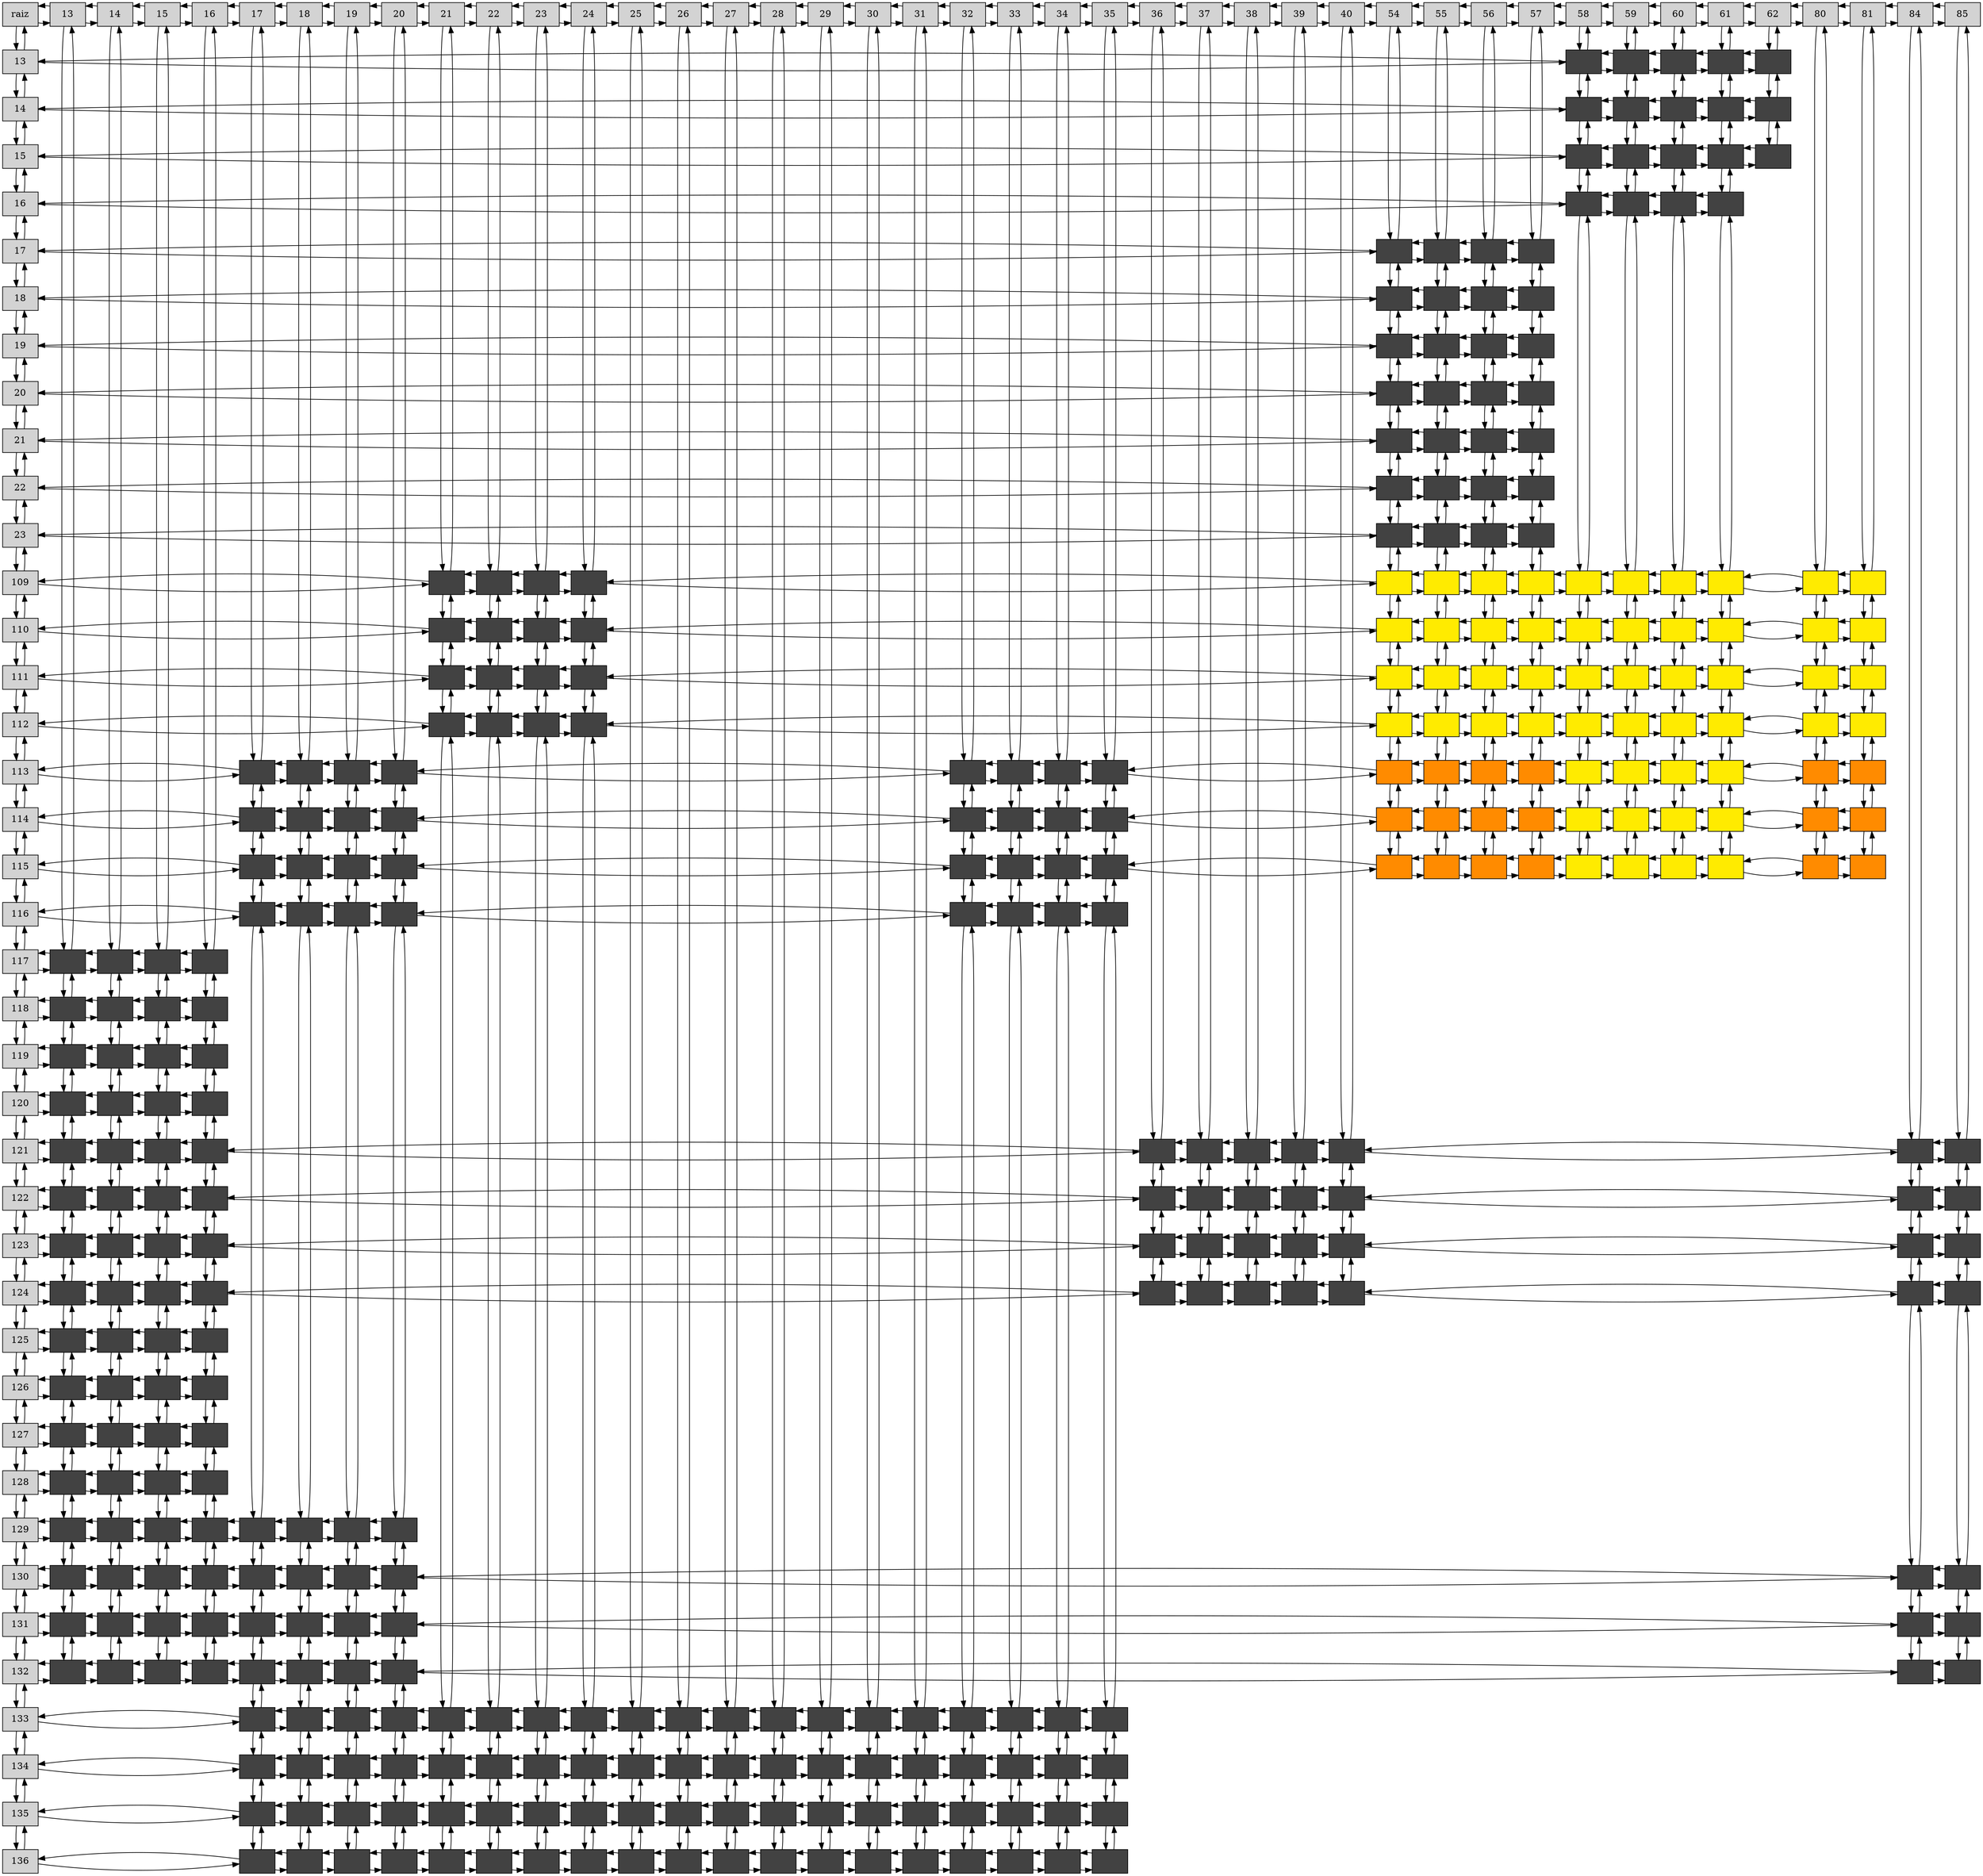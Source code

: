  digraph Matrix {
 node[shape = "box", style=filled]
 "Nodo0_0"[label = "raiz", group="0"]                                                                                                                  
 "Nodo0_0"->"Nodo14_0"
 "Nodo0_0"->"Nodo14_0"[dir = back]
 "Nodo0_0"->"Nodo0_14"
 "Nodo0_0"->"Nodo0_14"[dir = back]
 "Nodo14_0"[label = "13", group="14"]                                                                                                                  
 "Nodo14_0"->"Nodo15_0"
 "Nodo14_0"->"Nodo15_0"[dir = back]
 "Nodo14_0"->"Nodo14_118"
 "Nodo14_0"->"Nodo14_118"[dir = back]
 "Nodo15_0"[label = "14", group="15"]                                                                                                                  
 "Nodo15_0"->"Nodo16_0"
 "Nodo15_0"->"Nodo16_0"[dir = back]
 "Nodo15_0"->"Nodo15_118"
 "Nodo15_0"->"Nodo15_118"[dir = back]
 "Nodo16_0"[label = "15", group="16"]                                                                                                                  
 "Nodo16_0"->"Nodo17_0"
 "Nodo16_0"->"Nodo17_0"[dir = back]
 "Nodo16_0"->"Nodo16_118"
 "Nodo16_0"->"Nodo16_118"[dir = back]
 "Nodo17_0"[label = "16", group="17"]                                                                                                                  
 "Nodo17_0"->"Nodo18_0"
 "Nodo17_0"->"Nodo18_0"[dir = back]
 "Nodo17_0"->"Nodo17_118"
 "Nodo17_0"->"Nodo17_118"[dir = back]
 "Nodo18_0"[label = "17", group="18"]                                                                                                                  
 "Nodo18_0"->"Nodo19_0"
 "Nodo18_0"->"Nodo19_0"[dir = back]
 "Nodo18_0"->"Nodo18_114"
 "Nodo18_0"->"Nodo18_114"[dir = back]
 "Nodo19_0"[label = "18", group="19"]                                                                                                                  
 "Nodo19_0"->"Nodo20_0"
 "Nodo19_0"->"Nodo20_0"[dir = back]
 "Nodo19_0"->"Nodo19_114"
 "Nodo19_0"->"Nodo19_114"[dir = back]
 "Nodo20_0"[label = "19", group="20"]                                                                                                                  
 "Nodo20_0"->"Nodo21_0"
 "Nodo20_0"->"Nodo21_0"[dir = back]
 "Nodo20_0"->"Nodo20_114"
 "Nodo20_0"->"Nodo20_114"[dir = back]
 "Nodo21_0"[label = "20", group="21"]                                                                                                                  
 "Nodo21_0"->"Nodo22_0"
 "Nodo21_0"->"Nodo22_0"[dir = back]
 "Nodo21_0"->"Nodo21_114"
 "Nodo21_0"->"Nodo21_114"[dir = back]
 "Nodo22_0"[label = "21", group="22"]                                                                                                                  
 "Nodo22_0"->"Nodo23_0"
 "Nodo22_0"->"Nodo23_0"[dir = back]
 "Nodo22_0"->"Nodo22_110"
 "Nodo22_0"->"Nodo22_110"[dir = back]
 "Nodo23_0"[label = "22", group="23"]                                                                                                                  
 "Nodo23_0"->"Nodo24_0"
 "Nodo23_0"->"Nodo24_0"[dir = back]
 "Nodo23_0"->"Nodo23_110"
 "Nodo23_0"->"Nodo23_110"[dir = back]
 "Nodo24_0"[label = "23", group="24"]                                                                                                                  
 "Nodo24_0"->"Nodo25_0"
 "Nodo24_0"->"Nodo25_0"[dir = back]
 "Nodo24_0"->"Nodo24_110"
 "Nodo24_0"->"Nodo24_110"[dir = back]
 "Nodo25_0"[label = "24", group="25"]                                                                                                                  
 "Nodo25_0"->"Nodo26_0"
 "Nodo25_0"->"Nodo26_0"[dir = back]
 "Nodo25_0"->"Nodo25_110"
 "Nodo25_0"->"Nodo25_110"[dir = back]
 "Nodo26_0"[label = "25", group="26"]                                                                                                                  
 "Nodo26_0"->"Nodo27_0"
 "Nodo26_0"->"Nodo27_0"[dir = back]
 "Nodo26_0"->"Nodo26_134"
 "Nodo26_0"->"Nodo26_134"[dir = back]
 "Nodo27_0"[label = "26", group="27"]                                                                                                                  
 "Nodo27_0"->"Nodo28_0"
 "Nodo27_0"->"Nodo28_0"[dir = back]
 "Nodo27_0"->"Nodo27_134"
 "Nodo27_0"->"Nodo27_134"[dir = back]
 "Nodo28_0"[label = "27", group="28"]                                                                                                                  
 "Nodo28_0"->"Nodo29_0"
 "Nodo28_0"->"Nodo29_0"[dir = back]
 "Nodo28_0"->"Nodo28_134"
 "Nodo28_0"->"Nodo28_134"[dir = back]
 "Nodo29_0"[label = "28", group="29"]                                                                                                                  
 "Nodo29_0"->"Nodo30_0"
 "Nodo29_0"->"Nodo30_0"[dir = back]
 "Nodo29_0"->"Nodo29_134"
 "Nodo29_0"->"Nodo29_134"[dir = back]
 "Nodo30_0"[label = "29", group="30"]                                                                                                                  
 "Nodo30_0"->"Nodo31_0"
 "Nodo30_0"->"Nodo31_0"[dir = back]
 "Nodo30_0"->"Nodo30_134"
 "Nodo30_0"->"Nodo30_134"[dir = back]
 "Nodo31_0"[label = "30", group="31"]                                                                                                                  
 "Nodo31_0"->"Nodo32_0"
 "Nodo31_0"->"Nodo32_0"[dir = back]
 "Nodo31_0"->"Nodo31_134"
 "Nodo31_0"->"Nodo31_134"[dir = back]
 "Nodo32_0"[label = "31", group="32"]                                                                                                                  
 "Nodo32_0"->"Nodo33_0"
 "Nodo32_0"->"Nodo33_0"[dir = back]
 "Nodo32_0"->"Nodo32_134"
 "Nodo32_0"->"Nodo32_134"[dir = back]
 "Nodo33_0"[label = "32", group="33"]                                                                                                                  
 "Nodo33_0"->"Nodo34_0"
 "Nodo33_0"->"Nodo34_0"[dir = back]
 "Nodo33_0"->"Nodo33_114"
 "Nodo33_0"->"Nodo33_114"[dir = back]
 "Nodo34_0"[label = "33", group="34"]                                                                                                                  
 "Nodo34_0"->"Nodo35_0"
 "Nodo34_0"->"Nodo35_0"[dir = back]
 "Nodo34_0"->"Nodo34_114"
 "Nodo34_0"->"Nodo34_114"[dir = back]
 "Nodo35_0"[label = "34", group="35"]                                                                                                                  
 "Nodo35_0"->"Nodo36_0"
 "Nodo35_0"->"Nodo36_0"[dir = back]
 "Nodo35_0"->"Nodo35_114"
 "Nodo35_0"->"Nodo35_114"[dir = back]
 "Nodo36_0"[label = "35", group="36"]                                                                                                                  
 "Nodo36_0"->"Nodo37_0"
 "Nodo36_0"->"Nodo37_0"[dir = back]
 "Nodo36_0"->"Nodo36_114"
 "Nodo36_0"->"Nodo36_114"[dir = back]
 "Nodo37_0"[label = "36", group="37"]                                                                                                                  
 "Nodo37_0"->"Nodo38_0"
 "Nodo37_0"->"Nodo38_0"[dir = back]
 "Nodo37_0"->"Nodo37_122"
 "Nodo37_0"->"Nodo37_122"[dir = back]
 "Nodo38_0"[label = "37", group="38"]                                                                                                                  
 "Nodo38_0"->"Nodo39_0"
 "Nodo38_0"->"Nodo39_0"[dir = back]
 "Nodo38_0"->"Nodo38_122"
 "Nodo38_0"->"Nodo38_122"[dir = back]
 "Nodo39_0"[label = "38", group="39"]                                                                                                                  
 "Nodo39_0"->"Nodo40_0"
 "Nodo39_0"->"Nodo40_0"[dir = back]
 "Nodo39_0"->"Nodo39_122"
 "Nodo39_0"->"Nodo39_122"[dir = back]
 "Nodo40_0"[label = "39", group="40"]                                                                                                                  
 "Nodo40_0"->"Nodo41_0"
 "Nodo40_0"->"Nodo41_0"[dir = back]
 "Nodo40_0"->"Nodo40_122"
 "Nodo40_0"->"Nodo40_122"[dir = back]
 "Nodo41_0"[label = "40", group="41"]                                                                                                                  
 "Nodo41_0"->"Nodo55_0"
 "Nodo41_0"->"Nodo55_0"[dir = back]
 "Nodo41_0"->"Nodo41_122"
 "Nodo41_0"->"Nodo41_122"[dir = back]
 "Nodo55_0"[label = "54", group="55"]                                                                                                                  
 "Nodo55_0"->"Nodo56_0"
 "Nodo55_0"->"Nodo56_0"[dir = back]
 "Nodo55_0"->"Nodo55_18"
 "Nodo55_0"->"Nodo55_18"[dir = back]
 "Nodo56_0"[label = "55", group="56"]                                                                                                                  
 "Nodo56_0"->"Nodo57_0"
 "Nodo56_0"->"Nodo57_0"[dir = back]
 "Nodo56_0"->"Nodo56_18"
 "Nodo56_0"->"Nodo56_18"[dir = back]
 "Nodo57_0"[label = "56", group="57"]                                                                                                                  
 "Nodo57_0"->"Nodo58_0"
 "Nodo57_0"->"Nodo58_0"[dir = back]
 "Nodo57_0"->"Nodo57_18"
 "Nodo57_0"->"Nodo57_18"[dir = back]
 "Nodo58_0"[label = "57", group="58"]                                                                                                                  
 "Nodo58_0"->"Nodo59_0"
 "Nodo58_0"->"Nodo59_0"[dir = back]
 "Nodo58_0"->"Nodo58_18"
 "Nodo58_0"->"Nodo58_18"[dir = back]
 "Nodo59_0"[label = "58", group="59"]                                                                                                                  
 "Nodo59_0"->"Nodo60_0"
 "Nodo59_0"->"Nodo60_0"[dir = back]
 "Nodo59_0"->"Nodo59_14"
 "Nodo59_0"->"Nodo59_14"[dir = back]
 "Nodo60_0"[label = "59", group="60"]                                                                                                                  
 "Nodo60_0"->"Nodo61_0"
 "Nodo60_0"->"Nodo61_0"[dir = back]
 "Nodo60_0"->"Nodo60_14"
 "Nodo60_0"->"Nodo60_14"[dir = back]
 "Nodo61_0"[label = "60", group="61"]                                                                                                                  
 "Nodo61_0"->"Nodo62_0"
 "Nodo61_0"->"Nodo62_0"[dir = back]
 "Nodo61_0"->"Nodo61_14"
 "Nodo61_0"->"Nodo61_14"[dir = back]
 "Nodo62_0"[label = "61", group="62"]                                                                                                                  
 "Nodo62_0"->"Nodo63_0"
 "Nodo62_0"->"Nodo63_0"[dir = back]
 "Nodo62_0"->"Nodo62_14"
 "Nodo62_0"->"Nodo62_14"[dir = back]
 "Nodo63_0"[label = "62", group="63"]                                                                                                                  
 "Nodo63_0"->"Nodo81_0"
 "Nodo63_0"->"Nodo81_0"[dir = back]
 "Nodo63_0"->"Nodo63_14"
 "Nodo63_0"->"Nodo63_14"[dir = back]
 "Nodo81_0"[label = "80", group="81"]                                                                                                                  
 "Nodo81_0"->"Nodo82_0"
 "Nodo81_0"->"Nodo82_0"[dir = back]
 "Nodo81_0"->"Nodo81_110"
 "Nodo81_0"->"Nodo81_110"[dir = back]
 "Nodo82_0"[label = "81", group="82"]                                                                                                                  
 "Nodo82_0"->"Nodo85_0"
 "Nodo82_0"->"Nodo85_0"[dir = back]
 "Nodo82_0"->"Nodo82_110"
 "Nodo82_0"->"Nodo82_110"[dir = back]
 "Nodo85_0"[label = "84", group="85"]                                                                                                                  
 "Nodo85_0"->"Nodo86_0"
 "Nodo85_0"->"Nodo86_0"[dir = back]
 "Nodo85_0"->"Nodo85_122"
 "Nodo85_0"->"Nodo85_122"[dir = back]
 "Nodo86_0"[label = "85", group="86"]                                                                                                                  
 "Nodo86_0"->"Nodo86_122"
 "Nodo86_0"->"Nodo86_122"[dir = back]
 {rank=same;"Nodo0_0";"Nodo14_0";"Nodo15_0";"Nodo16_0";"Nodo17_0";"Nodo18_0";"Nodo19_0";"Nodo20_0";"Nodo21_0";"Nodo22_0";"Nodo23_0";"Nodo24_0";"Nodo25_0";"Nodo26_0";"Nodo27_0";"Nodo28_0";"Nodo29_0";"Nodo30_0";"Nodo31_0";"Nodo32_0";"Nodo33_0";"Nodo34_0";"Nodo35_0";"Nodo36_0";"Nodo37_0";"Nodo38_0";"Nodo39_0";"Nodo40_0";"Nodo41_0";"Nodo55_0";"Nodo56_0";"Nodo57_0";"Nodo58_0";"Nodo59_0";"Nodo60_0";"Nodo61_0";"Nodo62_0";"Nodo63_0";"Nodo81_0";"Nodo82_0";"Nodo85_0";"Nodo86_0"}
 "Nodo0_14"[label = "13", group="0"]                                                                                                                   
 "Nodo0_14"->"Nodo59_14"
 "Nodo0_14"->"Nodo59_14"[dir = back]
 "Nodo0_14"->"Nodo0_15"
 "Nodo0_14"->"Nodo0_15"[dir = back]
 "Nodo59_14"[label = "", fillcolor="#424242", group="59"]                                                                                              
 "Nodo59_14"->"Nodo60_14"
 "Nodo59_14"->"Nodo60_14"[dir = back]
 "Nodo59_14"->"Nodo59_15"
 "Nodo59_14"->"Nodo59_15"[dir = back]
 "Nodo60_14"[label = "", fillcolor="#424242", group="60"]                                                                                              
 "Nodo60_14"->"Nodo61_14"
 "Nodo60_14"->"Nodo61_14"[dir = back]
 "Nodo60_14"->"Nodo60_15"
 "Nodo60_14"->"Nodo60_15"[dir = back]
 "Nodo61_14"[label = "", fillcolor="#424242", group="61"]                                                                                              
 "Nodo61_14"->"Nodo62_14"
 "Nodo61_14"->"Nodo62_14"[dir = back]
 "Nodo61_14"->"Nodo61_15"
 "Nodo61_14"->"Nodo61_15"[dir = back]
 "Nodo62_14"[label = "", fillcolor="#424242", group="62"]                                                                                              
 "Nodo62_14"->"Nodo63_14"
 "Nodo62_14"->"Nodo63_14"[dir = back]
 "Nodo62_14"->"Nodo62_15"
 "Nodo62_14"->"Nodo62_15"[dir = back]
 "Nodo63_14"[label = "", fillcolor="#424242", group="63"]                                                                                              
 "Nodo63_14"->"Nodo63_15"
 "Nodo63_14"->"Nodo63_15"[dir = back]
 {rank=same;"Nodo0_14";"Nodo59_14";"Nodo60_14";"Nodo61_14";"Nodo62_14";"Nodo63_14"}
 "Nodo0_15"[label = "14", group="0"]                                                                                                                   
 "Nodo0_15"->"Nodo59_15"
 "Nodo0_15"->"Nodo59_15"[dir = back]
 "Nodo0_15"->"Nodo0_16"
 "Nodo0_15"->"Nodo0_16"[dir = back]
 "Nodo59_15"[label = "", fillcolor="#424242", group="59"]                                                                                              
 "Nodo59_15"->"Nodo60_15"
 "Nodo59_15"->"Nodo60_15"[dir = back]
 "Nodo59_15"->"Nodo59_16"
 "Nodo59_15"->"Nodo59_16"[dir = back]
 "Nodo60_15"[label = "", fillcolor="#424242", group="60"]                                                                                              
 "Nodo60_15"->"Nodo61_15"
 "Nodo60_15"->"Nodo61_15"[dir = back]
 "Nodo60_15"->"Nodo60_16"
 "Nodo60_15"->"Nodo60_16"[dir = back]
 "Nodo61_15"[label = "", fillcolor="#424242", group="61"]                                                                                              
 "Nodo61_15"->"Nodo62_15"
 "Nodo61_15"->"Nodo62_15"[dir = back]
 "Nodo61_15"->"Nodo61_16"
 "Nodo61_15"->"Nodo61_16"[dir = back]
 "Nodo62_15"[label = "", fillcolor="#424242", group="62"]                                                                                              
 "Nodo62_15"->"Nodo63_15"
 "Nodo62_15"->"Nodo63_15"[dir = back]
 "Nodo62_15"->"Nodo62_16"
 "Nodo62_15"->"Nodo62_16"[dir = back]
 "Nodo63_15"[label = "", fillcolor="#424242", group="63"]                                                                                              
 "Nodo63_15"->"Nodo63_16"
 "Nodo63_15"->"Nodo63_16"[dir = back]
 {rank=same;"Nodo0_15";"Nodo59_15";"Nodo60_15";"Nodo61_15";"Nodo62_15";"Nodo63_15"}
 "Nodo0_16"[label = "15", group="0"]                                                                                                                   
 "Nodo0_16"->"Nodo59_16"
 "Nodo0_16"->"Nodo59_16"[dir = back]
 "Nodo0_16"->"Nodo0_17"
 "Nodo0_16"->"Nodo0_17"[dir = back]
 "Nodo59_16"[label = "", fillcolor="#424242", group="59"]                                                                                              
 "Nodo59_16"->"Nodo60_16"
 "Nodo59_16"->"Nodo60_16"[dir = back]
 "Nodo59_16"->"Nodo59_17"
 "Nodo59_16"->"Nodo59_17"[dir = back]
 "Nodo60_16"[label = "", fillcolor="#424242", group="60"]                                                                                              
 "Nodo60_16"->"Nodo61_16"
 "Nodo60_16"->"Nodo61_16"[dir = back]
 "Nodo60_16"->"Nodo60_17"
 "Nodo60_16"->"Nodo60_17"[dir = back]
 "Nodo61_16"[label = "", fillcolor="#424242", group="61"]                                                                                              
 "Nodo61_16"->"Nodo62_16"
 "Nodo61_16"->"Nodo62_16"[dir = back]
 "Nodo61_16"->"Nodo61_17"
 "Nodo61_16"->"Nodo61_17"[dir = back]
 "Nodo62_16"[label = "", fillcolor="#424242", group="62"]                                                                                              
 "Nodo62_16"->"Nodo63_16"
 "Nodo62_16"->"Nodo63_16"[dir = back]
 "Nodo62_16"->"Nodo62_17"
 "Nodo62_16"->"Nodo62_17"[dir = back]
 "Nodo63_16"[label = "", fillcolor="#424242", group="63"]                                                                                              
 {rank=same;"Nodo0_16";"Nodo59_16";"Nodo60_16";"Nodo61_16";"Nodo62_16";"Nodo63_16"}
 "Nodo0_17"[label = "16", group="0"]                                                                                                                   
 "Nodo0_17"->"Nodo59_17"
 "Nodo0_17"->"Nodo59_17"[dir = back]
 "Nodo0_17"->"Nodo0_18"
 "Nodo0_17"->"Nodo0_18"[dir = back]
 "Nodo59_17"[label = "", fillcolor="#424242", group="59"]                                                                                              
 "Nodo59_17"->"Nodo60_17"
 "Nodo59_17"->"Nodo60_17"[dir = back]
 "Nodo59_17"->"Nodo59_110"
 "Nodo59_17"->"Nodo59_110"[dir = back]
 "Nodo60_17"[label = "", fillcolor="#424242", group="60"]                                                                                              
 "Nodo60_17"->"Nodo61_17"
 "Nodo60_17"->"Nodo61_17"[dir = back]
 "Nodo60_17"->"Nodo60_110"
 "Nodo60_17"->"Nodo60_110"[dir = back]
 "Nodo61_17"[label = "", fillcolor="#424242", group="61"]                                                                                              
 "Nodo61_17"->"Nodo62_17"
 "Nodo61_17"->"Nodo62_17"[dir = back]
 "Nodo61_17"->"Nodo61_110"
 "Nodo61_17"->"Nodo61_110"[dir = back]
 "Nodo62_17"[label = "", fillcolor="#424242", group="62"]                                                                                              
 "Nodo62_17"->"Nodo62_110"
 "Nodo62_17"->"Nodo62_110"[dir = back]
 {rank=same;"Nodo0_17";"Nodo59_17";"Nodo60_17";"Nodo61_17";"Nodo62_17"}
 "Nodo0_18"[label = "17", group="0"]                                                                                                                   
 "Nodo0_18"->"Nodo55_18"
 "Nodo0_18"->"Nodo55_18"[dir = back]
 "Nodo0_18"->"Nodo0_19"
 "Nodo0_18"->"Nodo0_19"[dir = back]
 "Nodo55_18"[label = "", fillcolor="#424242", group="55"]                                                                                              
 "Nodo55_18"->"Nodo56_18"
 "Nodo55_18"->"Nodo56_18"[dir = back]
 "Nodo55_18"->"Nodo55_19"
 "Nodo55_18"->"Nodo55_19"[dir = back]
 "Nodo56_18"[label = "", fillcolor="#424242", group="56"]                                                                                              
 "Nodo56_18"->"Nodo57_18"
 "Nodo56_18"->"Nodo57_18"[dir = back]
 "Nodo56_18"->"Nodo56_19"
 "Nodo56_18"->"Nodo56_19"[dir = back]
 "Nodo57_18"[label = "", fillcolor="#424242", group="57"]                                                                                              
 "Nodo57_18"->"Nodo58_18"
 "Nodo57_18"->"Nodo58_18"[dir = back]
 "Nodo57_18"->"Nodo57_19"
 "Nodo57_18"->"Nodo57_19"[dir = back]
 "Nodo58_18"[label = "", fillcolor="#424242", group="58"]                                                                                              
 "Nodo58_18"->"Nodo58_19"
 "Nodo58_18"->"Nodo58_19"[dir = back]
 {rank=same;"Nodo0_18";"Nodo55_18";"Nodo56_18";"Nodo57_18";"Nodo58_18"}
 "Nodo0_19"[label = "18", group="0"]                                                                                                                   
 "Nodo0_19"->"Nodo55_19"
 "Nodo0_19"->"Nodo55_19"[dir = back]
 "Nodo0_19"->"Nodo0_20"
 "Nodo0_19"->"Nodo0_20"[dir = back]
 "Nodo55_19"[label = "", fillcolor="#424242", group="55"]                                                                                              
 "Nodo55_19"->"Nodo56_19"
 "Nodo55_19"->"Nodo56_19"[dir = back]
 "Nodo55_19"->"Nodo55_20"
 "Nodo55_19"->"Nodo55_20"[dir = back]
 "Nodo56_19"[label = "", fillcolor="#424242", group="56"]                                                                                              
 "Nodo56_19"->"Nodo57_19"
 "Nodo56_19"->"Nodo57_19"[dir = back]
 "Nodo56_19"->"Nodo56_20"
 "Nodo56_19"->"Nodo56_20"[dir = back]
 "Nodo57_19"[label = "", fillcolor="#424242", group="57"]                                                                                              
 "Nodo57_19"->"Nodo58_19"
 "Nodo57_19"->"Nodo58_19"[dir = back]
 "Nodo57_19"->"Nodo57_20"
 "Nodo57_19"->"Nodo57_20"[dir = back]
 "Nodo58_19"[label = "", fillcolor="#424242", group="58"]                                                                                              
 "Nodo58_19"->"Nodo58_20"
 "Nodo58_19"->"Nodo58_20"[dir = back]
 {rank=same;"Nodo0_19";"Nodo55_19";"Nodo56_19";"Nodo57_19";"Nodo58_19"}
 "Nodo0_20"[label = "19", group="0"]                                                                                                                   
 "Nodo0_20"->"Nodo55_20"
 "Nodo0_20"->"Nodo55_20"[dir = back]
 "Nodo0_20"->"Nodo0_21"
 "Nodo0_20"->"Nodo0_21"[dir = back]
 "Nodo55_20"[label = "", fillcolor="#424242", group="55"]                                                                                              
 "Nodo55_20"->"Nodo56_20"
 "Nodo55_20"->"Nodo56_20"[dir = back]
 "Nodo55_20"->"Nodo55_21"
 "Nodo55_20"->"Nodo55_21"[dir = back]
 "Nodo56_20"[label = "", fillcolor="#424242", group="56"]                                                                                              
 "Nodo56_20"->"Nodo57_20"
 "Nodo56_20"->"Nodo57_20"[dir = back]
 "Nodo56_20"->"Nodo56_21"
 "Nodo56_20"->"Nodo56_21"[dir = back]
 "Nodo57_20"[label = "", fillcolor="#424242", group="57"]                                                                                              
 "Nodo57_20"->"Nodo58_20"
 "Nodo57_20"->"Nodo58_20"[dir = back]
 "Nodo57_20"->"Nodo57_21"
 "Nodo57_20"->"Nodo57_21"[dir = back]
 "Nodo58_20"[label = "", fillcolor="#424242", group="58"]                                                                                              
 "Nodo58_20"->"Nodo58_21"
 "Nodo58_20"->"Nodo58_21"[dir = back]
 {rank=same;"Nodo0_20";"Nodo55_20";"Nodo56_20";"Nodo57_20";"Nodo58_20"}
 "Nodo0_21"[label = "20", group="0"]                                                                                                                   
 "Nodo0_21"->"Nodo55_21"
 "Nodo0_21"->"Nodo55_21"[dir = back]
 "Nodo0_21"->"Nodo0_22"
 "Nodo0_21"->"Nodo0_22"[dir = back]
 "Nodo55_21"[label = "", fillcolor="#424242", group="55"]                                                                                              
 "Nodo55_21"->"Nodo56_21"
 "Nodo55_21"->"Nodo56_21"[dir = back]
 "Nodo55_21"->"Nodo55_22"
 "Nodo55_21"->"Nodo55_22"[dir = back]
 "Nodo56_21"[label = "", fillcolor="#424242", group="56"]                                                                                              
 "Nodo56_21"->"Nodo57_21"
 "Nodo56_21"->"Nodo57_21"[dir = back]
 "Nodo56_21"->"Nodo56_22"
 "Nodo56_21"->"Nodo56_22"[dir = back]
 "Nodo57_21"[label = "", fillcolor="#424242", group="57"]                                                                                              
 "Nodo57_21"->"Nodo58_21"
 "Nodo57_21"->"Nodo58_21"[dir = back]
 "Nodo57_21"->"Nodo57_22"
 "Nodo57_21"->"Nodo57_22"[dir = back]
 "Nodo58_21"[label = "", fillcolor="#424242", group="58"]                                                                                              
 "Nodo58_21"->"Nodo58_22"
 "Nodo58_21"->"Nodo58_22"[dir = back]
 {rank=same;"Nodo0_21";"Nodo55_21";"Nodo56_21";"Nodo57_21";"Nodo58_21"}
 "Nodo0_22"[label = "21", group="0"]                                                                                                                   
 "Nodo0_22"->"Nodo55_22"
 "Nodo0_22"->"Nodo55_22"[dir = back]
 "Nodo0_22"->"Nodo0_23"
 "Nodo0_22"->"Nodo0_23"[dir = back]
 "Nodo55_22"[label = "", fillcolor="#424242", group="55"]                                                                                              
 "Nodo55_22"->"Nodo56_22"
 "Nodo55_22"->"Nodo56_22"[dir = back]
 "Nodo55_22"->"Nodo55_23"
 "Nodo55_22"->"Nodo55_23"[dir = back]
 "Nodo56_22"[label = "", fillcolor="#424242", group="56"]                                                                                              
 "Nodo56_22"->"Nodo57_22"
 "Nodo56_22"->"Nodo57_22"[dir = back]
 "Nodo56_22"->"Nodo56_23"
 "Nodo56_22"->"Nodo56_23"[dir = back]
 "Nodo57_22"[label = "", fillcolor="#424242", group="57"]                                                                                              
 "Nodo57_22"->"Nodo58_22"
 "Nodo57_22"->"Nodo58_22"[dir = back]
 "Nodo57_22"->"Nodo57_23"
 "Nodo57_22"->"Nodo57_23"[dir = back]
 "Nodo58_22"[label = "", fillcolor="#424242", group="58"]                                                                                              
 "Nodo58_22"->"Nodo58_23"
 "Nodo58_22"->"Nodo58_23"[dir = back]
 {rank=same;"Nodo0_22";"Nodo55_22";"Nodo56_22";"Nodo57_22";"Nodo58_22"}
 "Nodo0_23"[label = "22", group="0"]                                                                                                                   
 "Nodo0_23"->"Nodo55_23"
 "Nodo0_23"->"Nodo55_23"[dir = back]
 "Nodo0_23"->"Nodo0_24"
 "Nodo0_23"->"Nodo0_24"[dir = back]
 "Nodo55_23"[label = "", fillcolor="#424242", group="55"]                                                                                              
 "Nodo55_23"->"Nodo56_23"
 "Nodo55_23"->"Nodo56_23"[dir = back]
 "Nodo55_23"->"Nodo55_24"
 "Nodo55_23"->"Nodo55_24"[dir = back]
 "Nodo56_23"[label = "", fillcolor="#424242", group="56"]                                                                                              
 "Nodo56_23"->"Nodo57_23"
 "Nodo56_23"->"Nodo57_23"[dir = back]
 "Nodo56_23"->"Nodo56_24"
 "Nodo56_23"->"Nodo56_24"[dir = back]
 "Nodo57_23"[label = "", fillcolor="#424242", group="57"]                                                                                              
 "Nodo57_23"->"Nodo58_23"
 "Nodo57_23"->"Nodo58_23"[dir = back]
 "Nodo57_23"->"Nodo57_24"
 "Nodo57_23"->"Nodo57_24"[dir = back]
 "Nodo58_23"[label = "", fillcolor="#424242", group="58"]                                                                                              
 "Nodo58_23"->"Nodo58_24"
 "Nodo58_23"->"Nodo58_24"[dir = back]
 {rank=same;"Nodo0_23";"Nodo55_23";"Nodo56_23";"Nodo57_23";"Nodo58_23"}
 "Nodo0_24"[label = "23", group="0"]                                                                                                                   
 "Nodo0_24"->"Nodo55_24"
 "Nodo0_24"->"Nodo55_24"[dir = back]
 "Nodo0_24"->"Nodo0_110"
 "Nodo0_24"->"Nodo0_110"[dir = back]
 "Nodo55_24"[label = "", fillcolor="#424242", group="55"]                                                                                              
 "Nodo55_24"->"Nodo56_24"
 "Nodo55_24"->"Nodo56_24"[dir = back]
 "Nodo55_24"->"Nodo55_110"
 "Nodo55_24"->"Nodo55_110"[dir = back]
 "Nodo56_24"[label = "", fillcolor="#424242", group="56"]                                                                                              
 "Nodo56_24"->"Nodo57_24"
 "Nodo56_24"->"Nodo57_24"[dir = back]
 "Nodo56_24"->"Nodo56_110"
 "Nodo56_24"->"Nodo56_110"[dir = back]
 "Nodo57_24"[label = "", fillcolor="#424242", group="57"]                                                                                              
 "Nodo57_24"->"Nodo58_24"
 "Nodo57_24"->"Nodo58_24"[dir = back]
 "Nodo57_24"->"Nodo57_110"
 "Nodo57_24"->"Nodo57_110"[dir = back]
 "Nodo58_24"[label = "", fillcolor="#424242", group="58"]                                                                                              
 "Nodo58_24"->"Nodo58_110"
 "Nodo58_24"->"Nodo58_110"[dir = back]
 {rank=same;"Nodo0_24";"Nodo55_24";"Nodo56_24";"Nodo57_24";"Nodo58_24"}
 "Nodo0_110"[label = "109", group="0"]                                                                                                                 
 "Nodo0_110"->"Nodo22_110"
 "Nodo0_110"->"Nodo22_110"[dir = back]
 "Nodo0_110"->"Nodo0_111"
 "Nodo0_110"->"Nodo0_111"[dir = back]
 "Nodo22_110"[label = "", fillcolor="#424242", group="22"]                                                                                             
 "Nodo22_110"->"Nodo23_110"
 "Nodo22_110"->"Nodo23_110"[dir = back]
 "Nodo22_110"->"Nodo22_111"
 "Nodo22_110"->"Nodo22_111"[dir = back]
 "Nodo23_110"[label = "", fillcolor="#424242", group="23"]                                                                                             
 "Nodo23_110"->"Nodo24_110"
 "Nodo23_110"->"Nodo24_110"[dir = back]
 "Nodo23_110"->"Nodo23_111"
 "Nodo23_110"->"Nodo23_111"[dir = back]
 "Nodo24_110"[label = "", fillcolor="#424242", group="24"]                                                                                             
 "Nodo24_110"->"Nodo25_110"
 "Nodo24_110"->"Nodo25_110"[dir = back]
 "Nodo24_110"->"Nodo24_111"
 "Nodo24_110"->"Nodo24_111"[dir = back]
 "Nodo25_110"[label = "", fillcolor="#424242", group="25"]                                                                                             
 "Nodo25_110"->"Nodo55_110"
 "Nodo25_110"->"Nodo55_110"[dir = back]
 "Nodo25_110"->"Nodo25_111"
 "Nodo25_110"->"Nodo25_111"[dir = back]
 "Nodo55_110"[label = "", fillcolor="#FFEB00", group="55"]                                                                                             
 "Nodo55_110"->"Nodo56_110"
 "Nodo55_110"->"Nodo56_110"[dir = back]
 "Nodo55_110"->"Nodo55_111"
 "Nodo55_110"->"Nodo55_111"[dir = back]
 "Nodo56_110"[label = "", fillcolor="#FFEB00", group="56"]                                                                                             
 "Nodo56_110"->"Nodo57_110"
 "Nodo56_110"->"Nodo57_110"[dir = back]
 "Nodo56_110"->"Nodo56_111"
 "Nodo56_110"->"Nodo56_111"[dir = back]
 "Nodo57_110"[label = "", fillcolor="#FFEB00", group="57"]                                                                                             
 "Nodo57_110"->"Nodo58_110"
 "Nodo57_110"->"Nodo58_110"[dir = back]
 "Nodo57_110"->"Nodo57_111"
 "Nodo57_110"->"Nodo57_111"[dir = back]
 "Nodo58_110"[label = "", fillcolor="#FFEB00", group="58"]                                                                                             
 "Nodo58_110"->"Nodo59_110"
 "Nodo58_110"->"Nodo59_110"[dir = back]
 "Nodo58_110"->"Nodo58_111"
 "Nodo58_110"->"Nodo58_111"[dir = back]
 "Nodo59_110"[label = "", fillcolor="#FFEB00", group="59"]                                                                                             
 "Nodo59_110"->"Nodo60_110"
 "Nodo59_110"->"Nodo60_110"[dir = back]
 "Nodo59_110"->"Nodo59_111"
 "Nodo59_110"->"Nodo59_111"[dir = back]
 "Nodo60_110"[label = "", fillcolor="#FFEB00", group="60"]                                                                                             
 "Nodo60_110"->"Nodo61_110"
 "Nodo60_110"->"Nodo61_110"[dir = back]
 "Nodo60_110"->"Nodo60_111"
 "Nodo60_110"->"Nodo60_111"[dir = back]
 "Nodo61_110"[label = "", fillcolor="#FFEB00", group="61"]                                                                                             
 "Nodo61_110"->"Nodo62_110"
 "Nodo61_110"->"Nodo62_110"[dir = back]
 "Nodo61_110"->"Nodo61_111"
 "Nodo61_110"->"Nodo61_111"[dir = back]
 "Nodo62_110"[label = "", fillcolor="#FFEB00", group="62"]                                                                                             
 "Nodo62_110"->"Nodo81_110"
 "Nodo62_110"->"Nodo81_110"[dir = back]
 "Nodo62_110"->"Nodo62_111"
 "Nodo62_110"->"Nodo62_111"[dir = back]
 "Nodo81_110"[label = "", fillcolor="#FFEB00", group="81"]                                                                                             
 "Nodo81_110"->"Nodo82_110"
 "Nodo81_110"->"Nodo82_110"[dir = back]
 "Nodo81_110"->"Nodo81_111"
 "Nodo81_110"->"Nodo81_111"[dir = back]
 "Nodo82_110"[label = "", fillcolor="#FFEB00", group="82"]                                                                                             
 "Nodo82_110"->"Nodo82_111"
 "Nodo82_110"->"Nodo82_111"[dir = back]
 {rank=same;"Nodo0_110";"Nodo22_110";"Nodo23_110";"Nodo24_110";"Nodo25_110";"Nodo55_110";"Nodo56_110";"Nodo57_110";"Nodo58_110";"Nodo59_110";"Nodo60_110";"Nodo61_110";"Nodo62_110";"Nodo81_110";"Nodo82_110"}
 "Nodo0_111"[label = "110", group="0"]                                                                                                                 
 "Nodo0_111"->"Nodo22_111"
 "Nodo0_111"->"Nodo22_111"[dir = back]
 "Nodo0_111"->"Nodo0_112"
 "Nodo0_111"->"Nodo0_112"[dir = back]
 "Nodo22_111"[label = "", fillcolor="#424242", group="22"]                                                                                             
 "Nodo22_111"->"Nodo23_111"
 "Nodo22_111"->"Nodo23_111"[dir = back]
 "Nodo22_111"->"Nodo22_112"
 "Nodo22_111"->"Nodo22_112"[dir = back]
 "Nodo23_111"[label = "", fillcolor="#424242", group="23"]                                                                                             
 "Nodo23_111"->"Nodo24_111"
 "Nodo23_111"->"Nodo24_111"[dir = back]
 "Nodo23_111"->"Nodo23_112"
 "Nodo23_111"->"Nodo23_112"[dir = back]
 "Nodo24_111"[label = "", fillcolor="#424242", group="24"]                                                                                             
 "Nodo24_111"->"Nodo25_111"
 "Nodo24_111"->"Nodo25_111"[dir = back]
 "Nodo24_111"->"Nodo24_112"
 "Nodo24_111"->"Nodo24_112"[dir = back]
 "Nodo25_111"[label = "", fillcolor="#424242", group="25"]                                                                                             
 "Nodo25_111"->"Nodo55_111"
 "Nodo25_111"->"Nodo55_111"[dir = back]
 "Nodo25_111"->"Nodo25_112"
 "Nodo25_111"->"Nodo25_112"[dir = back]
 "Nodo55_111"[label = "", fillcolor="#FFEB00", group="55"]                                                                                             
 "Nodo55_111"->"Nodo56_111"
 "Nodo55_111"->"Nodo56_111"[dir = back]
 "Nodo55_111"->"Nodo55_112"
 "Nodo55_111"->"Nodo55_112"[dir = back]
 "Nodo56_111"[label = "", fillcolor="#FFEB00", group="56"]                                                                                             
 "Nodo56_111"->"Nodo57_111"
 "Nodo56_111"->"Nodo57_111"[dir = back]
 "Nodo56_111"->"Nodo56_112"
 "Nodo56_111"->"Nodo56_112"[dir = back]
 "Nodo57_111"[label = "", fillcolor="#FFEB00", group="57"]                                                                                             
 "Nodo57_111"->"Nodo58_111"
 "Nodo57_111"->"Nodo58_111"[dir = back]
 "Nodo57_111"->"Nodo57_112"
 "Nodo57_111"->"Nodo57_112"[dir = back]
 "Nodo58_111"[label = "", fillcolor="#FFEB00", group="58"]                                                                                             
 "Nodo58_111"->"Nodo59_111"
 "Nodo58_111"->"Nodo59_111"[dir = back]
 "Nodo58_111"->"Nodo58_112"
 "Nodo58_111"->"Nodo58_112"[dir = back]
 "Nodo59_111"[label = "", fillcolor="#FFEB00", group="59"]                                                                                             
 "Nodo59_111"->"Nodo60_111"
 "Nodo59_111"->"Nodo60_111"[dir = back]
 "Nodo59_111"->"Nodo59_112"
 "Nodo59_111"->"Nodo59_112"[dir = back]
 "Nodo60_111"[label = "", fillcolor="#FFEB00", group="60"]                                                                                             
 "Nodo60_111"->"Nodo61_111"
 "Nodo60_111"->"Nodo61_111"[dir = back]
 "Nodo60_111"->"Nodo60_112"
 "Nodo60_111"->"Nodo60_112"[dir = back]
 "Nodo61_111"[label = "", fillcolor="#FFEB00", group="61"]                                                                                             
 "Nodo61_111"->"Nodo62_111"
 "Nodo61_111"->"Nodo62_111"[dir = back]
 "Nodo61_111"->"Nodo61_112"
 "Nodo61_111"->"Nodo61_112"[dir = back]
 "Nodo62_111"[label = "", fillcolor="#FFEB00", group="62"]                                                                                             
 "Nodo62_111"->"Nodo81_111"
 "Nodo62_111"->"Nodo81_111"[dir = back]
 "Nodo62_111"->"Nodo62_112"
 "Nodo62_111"->"Nodo62_112"[dir = back]
 "Nodo81_111"[label = "", fillcolor="#FFEB00", group="81"]                                                                                             
 "Nodo81_111"->"Nodo82_111"
 "Nodo81_111"->"Nodo82_111"[dir = back]
 "Nodo81_111"->"Nodo81_112"
 "Nodo81_111"->"Nodo81_112"[dir = back]
 "Nodo82_111"[label = "", fillcolor="#FFEB00", group="82"]                                                                                             
 "Nodo82_111"->"Nodo82_112"
 "Nodo82_111"->"Nodo82_112"[dir = back]
 {rank=same;"Nodo0_111";"Nodo22_111";"Nodo23_111";"Nodo24_111";"Nodo25_111";"Nodo55_111";"Nodo56_111";"Nodo57_111";"Nodo58_111";"Nodo59_111";"Nodo60_111";"Nodo61_111";"Nodo62_111";"Nodo81_111";"Nodo82_111"}
 "Nodo0_112"[label = "111", group="0"]                                                                                                                 
 "Nodo0_112"->"Nodo22_112"
 "Nodo0_112"->"Nodo22_112"[dir = back]
 "Nodo0_112"->"Nodo0_113"
 "Nodo0_112"->"Nodo0_113"[dir = back]
 "Nodo22_112"[label = "", fillcolor="#424242", group="22"]                                                                                             
 "Nodo22_112"->"Nodo23_112"
 "Nodo22_112"->"Nodo23_112"[dir = back]
 "Nodo22_112"->"Nodo22_113"
 "Nodo22_112"->"Nodo22_113"[dir = back]
 "Nodo23_112"[label = "", fillcolor="#424242", group="23"]                                                                                             
 "Nodo23_112"->"Nodo24_112"
 "Nodo23_112"->"Nodo24_112"[dir = back]
 "Nodo23_112"->"Nodo23_113"
 "Nodo23_112"->"Nodo23_113"[dir = back]
 "Nodo24_112"[label = "", fillcolor="#424242", group="24"]                                                                                             
 "Nodo24_112"->"Nodo25_112"
 "Nodo24_112"->"Nodo25_112"[dir = back]
 "Nodo24_112"->"Nodo24_113"
 "Nodo24_112"->"Nodo24_113"[dir = back]
 "Nodo25_112"[label = "", fillcolor="#424242", group="25"]                                                                                             
 "Nodo25_112"->"Nodo55_112"
 "Nodo25_112"->"Nodo55_112"[dir = back]
 "Nodo25_112"->"Nodo25_113"
 "Nodo25_112"->"Nodo25_113"[dir = back]
 "Nodo55_112"[label = "", fillcolor="#FFEB00", group="55"]                                                                                             
 "Nodo55_112"->"Nodo56_112"
 "Nodo55_112"->"Nodo56_112"[dir = back]
 "Nodo55_112"->"Nodo55_113"
 "Nodo55_112"->"Nodo55_113"[dir = back]
 "Nodo56_112"[label = "", fillcolor="#FFEB00", group="56"]                                                                                             
 "Nodo56_112"->"Nodo57_112"
 "Nodo56_112"->"Nodo57_112"[dir = back]
 "Nodo56_112"->"Nodo56_113"
 "Nodo56_112"->"Nodo56_113"[dir = back]
 "Nodo57_112"[label = "", fillcolor="#FFEB00", group="57"]                                                                                             
 "Nodo57_112"->"Nodo58_112"
 "Nodo57_112"->"Nodo58_112"[dir = back]
 "Nodo57_112"->"Nodo57_113"
 "Nodo57_112"->"Nodo57_113"[dir = back]
 "Nodo58_112"[label = "", fillcolor="#FFEB00", group="58"]                                                                                             
 "Nodo58_112"->"Nodo59_112"
 "Nodo58_112"->"Nodo59_112"[dir = back]
 "Nodo58_112"->"Nodo58_113"
 "Nodo58_112"->"Nodo58_113"[dir = back]
 "Nodo59_112"[label = "", fillcolor="#FFEB00", group="59"]                                                                                             
 "Nodo59_112"->"Nodo60_112"
 "Nodo59_112"->"Nodo60_112"[dir = back]
 "Nodo59_112"->"Nodo59_113"
 "Nodo59_112"->"Nodo59_113"[dir = back]
 "Nodo60_112"[label = "", fillcolor="#FFEB00", group="60"]                                                                                             
 "Nodo60_112"->"Nodo61_112"
 "Nodo60_112"->"Nodo61_112"[dir = back]
 "Nodo60_112"->"Nodo60_113"
 "Nodo60_112"->"Nodo60_113"[dir = back]
 "Nodo61_112"[label = "", fillcolor="#FFEB00", group="61"]                                                                                             
 "Nodo61_112"->"Nodo62_112"
 "Nodo61_112"->"Nodo62_112"[dir = back]
 "Nodo61_112"->"Nodo61_113"
 "Nodo61_112"->"Nodo61_113"[dir = back]
 "Nodo62_112"[label = "", fillcolor="#FFEB00", group="62"]                                                                                             
 "Nodo62_112"->"Nodo81_112"
 "Nodo62_112"->"Nodo81_112"[dir = back]
 "Nodo62_112"->"Nodo62_113"
 "Nodo62_112"->"Nodo62_113"[dir = back]
 "Nodo81_112"[label = "", fillcolor="#FFEB00", group="81"]                                                                                             
 "Nodo81_112"->"Nodo82_112"
 "Nodo81_112"->"Nodo82_112"[dir = back]
 "Nodo81_112"->"Nodo81_113"
 "Nodo81_112"->"Nodo81_113"[dir = back]
 "Nodo82_112"[label = "", fillcolor="#FFEB00", group="82"]                                                                                             
 "Nodo82_112"->"Nodo82_113"
 "Nodo82_112"->"Nodo82_113"[dir = back]
 {rank=same;"Nodo0_112";"Nodo22_112";"Nodo23_112";"Nodo24_112";"Nodo25_112";"Nodo55_112";"Nodo56_112";"Nodo57_112";"Nodo58_112";"Nodo59_112";"Nodo60_112";"Nodo61_112";"Nodo62_112";"Nodo81_112";"Nodo82_112"}
 "Nodo0_113"[label = "112", group="0"]                                                                                                                 
 "Nodo0_113"->"Nodo22_113"
 "Nodo0_113"->"Nodo22_113"[dir = back]
 "Nodo0_113"->"Nodo0_114"
 "Nodo0_113"->"Nodo0_114"[dir = back]
 "Nodo22_113"[label = "", fillcolor="#424242", group="22"]                                                                                             
 "Nodo22_113"->"Nodo23_113"
 "Nodo22_113"->"Nodo23_113"[dir = back]
 "Nodo22_113"->"Nodo22_134"
 "Nodo22_113"->"Nodo22_134"[dir = back]
 "Nodo23_113"[label = "", fillcolor="#424242", group="23"]                                                                                             
 "Nodo23_113"->"Nodo24_113"
 "Nodo23_113"->"Nodo24_113"[dir = back]
 "Nodo23_113"->"Nodo23_134"
 "Nodo23_113"->"Nodo23_134"[dir = back]
 "Nodo24_113"[label = "", fillcolor="#424242", group="24"]                                                                                             
 "Nodo24_113"->"Nodo25_113"
 "Nodo24_113"->"Nodo25_113"[dir = back]
 "Nodo24_113"->"Nodo24_134"
 "Nodo24_113"->"Nodo24_134"[dir = back]
 "Nodo25_113"[label = "", fillcolor="#424242", group="25"]                                                                                             
 "Nodo25_113"->"Nodo55_113"
 "Nodo25_113"->"Nodo55_113"[dir = back]
 "Nodo25_113"->"Nodo25_134"
 "Nodo25_113"->"Nodo25_134"[dir = back]
 "Nodo55_113"[label = "", fillcolor="#FFEB00", group="55"]                                                                                             
 "Nodo55_113"->"Nodo56_113"
 "Nodo55_113"->"Nodo56_113"[dir = back]
 "Nodo55_113"->"Nodo55_114"
 "Nodo55_113"->"Nodo55_114"[dir = back]
 "Nodo56_113"[label = "", fillcolor="#FFEB00", group="56"]                                                                                             
 "Nodo56_113"->"Nodo57_113"
 "Nodo56_113"->"Nodo57_113"[dir = back]
 "Nodo56_113"->"Nodo56_114"
 "Nodo56_113"->"Nodo56_114"[dir = back]
 "Nodo57_113"[label = "", fillcolor="#FFEB00", group="57"]                                                                                             
 "Nodo57_113"->"Nodo58_113"
 "Nodo57_113"->"Nodo58_113"[dir = back]
 "Nodo57_113"->"Nodo57_114"
 "Nodo57_113"->"Nodo57_114"[dir = back]
 "Nodo58_113"[label = "", fillcolor="#FFEB00", group="58"]                                                                                             
 "Nodo58_113"->"Nodo59_113"
 "Nodo58_113"->"Nodo59_113"[dir = back]
 "Nodo58_113"->"Nodo58_114"
 "Nodo58_113"->"Nodo58_114"[dir = back]
 "Nodo59_113"[label = "", fillcolor="#FFEB00", group="59"]                                                                                             
 "Nodo59_113"->"Nodo60_113"
 "Nodo59_113"->"Nodo60_113"[dir = back]
 "Nodo59_113"->"Nodo59_114"
 "Nodo59_113"->"Nodo59_114"[dir = back]
 "Nodo60_113"[label = "", fillcolor="#FFEB00", group="60"]                                                                                             
 "Nodo60_113"->"Nodo61_113"
 "Nodo60_113"->"Nodo61_113"[dir = back]
 "Nodo60_113"->"Nodo60_114"
 "Nodo60_113"->"Nodo60_114"[dir = back]
 "Nodo61_113"[label = "", fillcolor="#FFEB00", group="61"]                                                                                             
 "Nodo61_113"->"Nodo62_113"
 "Nodo61_113"->"Nodo62_113"[dir = back]
 "Nodo61_113"->"Nodo61_114"
 "Nodo61_113"->"Nodo61_114"[dir = back]
 "Nodo62_113"[label = "", fillcolor="#FFEB00", group="62"]                                                                                             
 "Nodo62_113"->"Nodo81_113"
 "Nodo62_113"->"Nodo81_113"[dir = back]
 "Nodo62_113"->"Nodo62_114"
 "Nodo62_113"->"Nodo62_114"[dir = back]
 "Nodo81_113"[label = "", fillcolor="#FFEB00", group="81"]                                                                                             
 "Nodo81_113"->"Nodo82_113"
 "Nodo81_113"->"Nodo82_113"[dir = back]
 "Nodo81_113"->"Nodo81_114"
 "Nodo81_113"->"Nodo81_114"[dir = back]
 "Nodo82_113"[label = "", fillcolor="#FFEB00", group="82"]                                                                                             
 "Nodo82_113"->"Nodo82_114"
 "Nodo82_113"->"Nodo82_114"[dir = back]
 {rank=same;"Nodo0_113";"Nodo22_113";"Nodo23_113";"Nodo24_113";"Nodo25_113";"Nodo55_113";"Nodo56_113";"Nodo57_113";"Nodo58_113";"Nodo59_113";"Nodo60_113";"Nodo61_113";"Nodo62_113";"Nodo81_113";"Nodo82_113"}
 "Nodo0_114"[label = "113", group="0"]                                                                                                                 
 "Nodo0_114"->"Nodo18_114"
 "Nodo0_114"->"Nodo18_114"[dir = back]
 "Nodo0_114"->"Nodo0_115"
 "Nodo0_114"->"Nodo0_115"[dir = back]
 "Nodo18_114"[label = "", fillcolor="#424242", group="18"]                                                                                             
 "Nodo18_114"->"Nodo19_114"
 "Nodo18_114"->"Nodo19_114"[dir = back]
 "Nodo18_114"->"Nodo18_115"
 "Nodo18_114"->"Nodo18_115"[dir = back]
 "Nodo19_114"[label = "", fillcolor="#424242", group="19"]                                                                                             
 "Nodo19_114"->"Nodo20_114"
 "Nodo19_114"->"Nodo20_114"[dir = back]
 "Nodo19_114"->"Nodo19_115"
 "Nodo19_114"->"Nodo19_115"[dir = back]
 "Nodo20_114"[label = "", fillcolor="#424242", group="20"]                                                                                             
 "Nodo20_114"->"Nodo21_114"
 "Nodo20_114"->"Nodo21_114"[dir = back]
 "Nodo20_114"->"Nodo20_115"
 "Nodo20_114"->"Nodo20_115"[dir = back]
 "Nodo21_114"[label = "", fillcolor="#424242", group="21"]                                                                                             
 "Nodo21_114"->"Nodo33_114"
 "Nodo21_114"->"Nodo33_114"[dir = back]
 "Nodo21_114"->"Nodo21_115"
 "Nodo21_114"->"Nodo21_115"[dir = back]
 "Nodo33_114"[label = "", fillcolor="#424242", group="33"]                                                                                             
 "Nodo33_114"->"Nodo34_114"
 "Nodo33_114"->"Nodo34_114"[dir = back]
 "Nodo33_114"->"Nodo33_115"
 "Nodo33_114"->"Nodo33_115"[dir = back]
 "Nodo34_114"[label = "", fillcolor="#424242", group="34"]                                                                                             
 "Nodo34_114"->"Nodo35_114"
 "Nodo34_114"->"Nodo35_114"[dir = back]
 "Nodo34_114"->"Nodo34_115"
 "Nodo34_114"->"Nodo34_115"[dir = back]
 "Nodo35_114"[label = "", fillcolor="#424242", group="35"]                                                                                             
 "Nodo35_114"->"Nodo36_114"
 "Nodo35_114"->"Nodo36_114"[dir = back]
 "Nodo35_114"->"Nodo35_115"
 "Nodo35_114"->"Nodo35_115"[dir = back]
 "Nodo36_114"[label = "", fillcolor="#424242", group="36"]                                                                                             
 "Nodo36_114"->"Nodo55_114"
 "Nodo36_114"->"Nodo55_114"[dir = back]
 "Nodo36_114"->"Nodo36_115"
 "Nodo36_114"->"Nodo36_115"[dir = back]
 "Nodo55_114"[label = "", fillcolor="#FF8B00", group="55"]                                                                                             
 "Nodo55_114"->"Nodo56_114"
 "Nodo55_114"->"Nodo56_114"[dir = back]
 "Nodo55_114"->"Nodo55_115"
 "Nodo55_114"->"Nodo55_115"[dir = back]
 "Nodo56_114"[label = "", fillcolor="#FF8B00", group="56"]                                                                                             
 "Nodo56_114"->"Nodo57_114"
 "Nodo56_114"->"Nodo57_114"[dir = back]
 "Nodo56_114"->"Nodo56_115"
 "Nodo56_114"->"Nodo56_115"[dir = back]
 "Nodo57_114"[label = "", fillcolor="#FF8B00", group="57"]                                                                                             
 "Nodo57_114"->"Nodo58_114"
 "Nodo57_114"->"Nodo58_114"[dir = back]
 "Nodo57_114"->"Nodo57_115"
 "Nodo57_114"->"Nodo57_115"[dir = back]
 "Nodo58_114"[label = "", fillcolor="#FF8B00", group="58"]                                                                                             
 "Nodo58_114"->"Nodo59_114"
 "Nodo58_114"->"Nodo59_114"[dir = back]
 "Nodo58_114"->"Nodo58_115"
 "Nodo58_114"->"Nodo58_115"[dir = back]
 "Nodo59_114"[label = "", fillcolor="#FFEB00", group="59"]                                                                                             
 "Nodo59_114"->"Nodo60_114"
 "Nodo59_114"->"Nodo60_114"[dir = back]
 "Nodo59_114"->"Nodo59_115"
 "Nodo59_114"->"Nodo59_115"[dir = back]
 "Nodo60_114"[label = "", fillcolor="#FFEB00", group="60"]                                                                                             
 "Nodo60_114"->"Nodo61_114"
 "Nodo60_114"->"Nodo61_114"[dir = back]
 "Nodo60_114"->"Nodo60_115"
 "Nodo60_114"->"Nodo60_115"[dir = back]
 "Nodo61_114"[label = "", fillcolor="#FFEB00", group="61"]                                                                                             
 "Nodo61_114"->"Nodo62_114"
 "Nodo61_114"->"Nodo62_114"[dir = back]
 "Nodo61_114"->"Nodo61_115"
 "Nodo61_114"->"Nodo61_115"[dir = back]
 "Nodo62_114"[label = "", fillcolor="#FFEB00", group="62"]                                                                                             
 "Nodo62_114"->"Nodo81_114"
 "Nodo62_114"->"Nodo81_114"[dir = back]
 "Nodo62_114"->"Nodo62_115"
 "Nodo62_114"->"Nodo62_115"[dir = back]
 "Nodo81_114"[label = "", fillcolor="#FF8B00", group="81"]                                                                                             
 "Nodo81_114"->"Nodo82_114"
 "Nodo81_114"->"Nodo82_114"[dir = back]
 "Nodo81_114"->"Nodo81_115"
 "Nodo81_114"->"Nodo81_115"[dir = back]
 "Nodo82_114"[label = "", fillcolor="#FF8B00", group="82"]                                                                                             
 "Nodo82_114"->"Nodo82_115"
 "Nodo82_114"->"Nodo82_115"[dir = back]
 {rank=same;"Nodo0_114";"Nodo18_114";"Nodo19_114";"Nodo20_114";"Nodo21_114";"Nodo33_114";"Nodo34_114";"Nodo35_114";"Nodo36_114";"Nodo55_114";"Nodo56_114";"Nodo57_114";"Nodo58_114";"Nodo59_114";"Nodo60_114";"Nodo61_114";"Nodo62_114";"Nodo81_114";"Nodo82_114"}
 "Nodo0_115"[label = "114", group="0"]                                                                                                                 
 "Nodo0_115"->"Nodo18_115"
 "Nodo0_115"->"Nodo18_115"[dir = back]
 "Nodo0_115"->"Nodo0_116"
 "Nodo0_115"->"Nodo0_116"[dir = back]
 "Nodo18_115"[label = "", fillcolor="#424242", group="18"]                                                                                             
 "Nodo18_115"->"Nodo19_115"
 "Nodo18_115"->"Nodo19_115"[dir = back]
 "Nodo18_115"->"Nodo18_116"
 "Nodo18_115"->"Nodo18_116"[dir = back]
 "Nodo19_115"[label = "", fillcolor="#424242", group="19"]                                                                                             
 "Nodo19_115"->"Nodo20_115"
 "Nodo19_115"->"Nodo20_115"[dir = back]
 "Nodo19_115"->"Nodo19_116"
 "Nodo19_115"->"Nodo19_116"[dir = back]
 "Nodo20_115"[label = "", fillcolor="#424242", group="20"]                                                                                             
 "Nodo20_115"->"Nodo21_115"
 "Nodo20_115"->"Nodo21_115"[dir = back]
 "Nodo20_115"->"Nodo20_116"
 "Nodo20_115"->"Nodo20_116"[dir = back]
 "Nodo21_115"[label = "", fillcolor="#424242", group="21"]                                                                                             
 "Nodo21_115"->"Nodo33_115"
 "Nodo21_115"->"Nodo33_115"[dir = back]
 "Nodo21_115"->"Nodo21_116"
 "Nodo21_115"->"Nodo21_116"[dir = back]
 "Nodo33_115"[label = "", fillcolor="#424242", group="33"]                                                                                             
 "Nodo33_115"->"Nodo34_115"
 "Nodo33_115"->"Nodo34_115"[dir = back]
 "Nodo33_115"->"Nodo33_116"
 "Nodo33_115"->"Nodo33_116"[dir = back]
 "Nodo34_115"[label = "", fillcolor="#424242", group="34"]                                                                                             
 "Nodo34_115"->"Nodo35_115"
 "Nodo34_115"->"Nodo35_115"[dir = back]
 "Nodo34_115"->"Nodo34_116"
 "Nodo34_115"->"Nodo34_116"[dir = back]
 "Nodo35_115"[label = "", fillcolor="#424242", group="35"]                                                                                             
 "Nodo35_115"->"Nodo36_115"
 "Nodo35_115"->"Nodo36_115"[dir = back]
 "Nodo35_115"->"Nodo35_116"
 "Nodo35_115"->"Nodo35_116"[dir = back]
 "Nodo36_115"[label = "", fillcolor="#424242", group="36"]                                                                                             
 "Nodo36_115"->"Nodo55_115"
 "Nodo36_115"->"Nodo55_115"[dir = back]
 "Nodo36_115"->"Nodo36_116"
 "Nodo36_115"->"Nodo36_116"[dir = back]
 "Nodo55_115"[label = "", fillcolor="#FF8B00", group="55"]                                                                                             
 "Nodo55_115"->"Nodo56_115"
 "Nodo55_115"->"Nodo56_115"[dir = back]
 "Nodo55_115"->"Nodo55_116"
 "Nodo55_115"->"Nodo55_116"[dir = back]
 "Nodo56_115"[label = "", fillcolor="#FF8B00", group="56"]                                                                                             
 "Nodo56_115"->"Nodo57_115"
 "Nodo56_115"->"Nodo57_115"[dir = back]
 "Nodo56_115"->"Nodo56_116"
 "Nodo56_115"->"Nodo56_116"[dir = back]
 "Nodo57_115"[label = "", fillcolor="#FF8B00", group="57"]                                                                                             
 "Nodo57_115"->"Nodo58_115"
 "Nodo57_115"->"Nodo58_115"[dir = back]
 "Nodo57_115"->"Nodo57_116"
 "Nodo57_115"->"Nodo57_116"[dir = back]
 "Nodo58_115"[label = "", fillcolor="#FF8B00", group="58"]                                                                                             
 "Nodo58_115"->"Nodo59_115"
 "Nodo58_115"->"Nodo59_115"[dir = back]
 "Nodo58_115"->"Nodo58_116"
 "Nodo58_115"->"Nodo58_116"[dir = back]
 "Nodo59_115"[label = "", fillcolor="#FFEB00", group="59"]                                                                                             
 "Nodo59_115"->"Nodo60_115"
 "Nodo59_115"->"Nodo60_115"[dir = back]
 "Nodo59_115"->"Nodo59_116"
 "Nodo59_115"->"Nodo59_116"[dir = back]
 "Nodo60_115"[label = "", fillcolor="#FFEB00", group="60"]                                                                                             
 "Nodo60_115"->"Nodo61_115"
 "Nodo60_115"->"Nodo61_115"[dir = back]
 "Nodo60_115"->"Nodo60_116"
 "Nodo60_115"->"Nodo60_116"[dir = back]
 "Nodo61_115"[label = "", fillcolor="#FFEB00", group="61"]                                                                                             
 "Nodo61_115"->"Nodo62_115"
 "Nodo61_115"->"Nodo62_115"[dir = back]
 "Nodo61_115"->"Nodo61_116"
 "Nodo61_115"->"Nodo61_116"[dir = back]
 "Nodo62_115"[label = "", fillcolor="#FFEB00", group="62"]                                                                                             
 "Nodo62_115"->"Nodo81_115"
 "Nodo62_115"->"Nodo81_115"[dir = back]
 "Nodo62_115"->"Nodo62_116"
 "Nodo62_115"->"Nodo62_116"[dir = back]
 "Nodo81_115"[label = "", fillcolor="#FF8B00", group="81"]                                                                                             
 "Nodo81_115"->"Nodo82_115"
 "Nodo81_115"->"Nodo82_115"[dir = back]
 "Nodo81_115"->"Nodo81_116"
 "Nodo81_115"->"Nodo81_116"[dir = back]
 "Nodo82_115"[label = "", fillcolor="#FF8B00", group="82"]                                                                                             
 "Nodo82_115"->"Nodo82_116"
 "Nodo82_115"->"Nodo82_116"[dir = back]
 {rank=same;"Nodo0_115";"Nodo18_115";"Nodo19_115";"Nodo20_115";"Nodo21_115";"Nodo33_115";"Nodo34_115";"Nodo35_115";"Nodo36_115";"Nodo55_115";"Nodo56_115";"Nodo57_115";"Nodo58_115";"Nodo59_115";"Nodo60_115";"Nodo61_115";"Nodo62_115";"Nodo81_115";"Nodo82_115"}
 "Nodo0_116"[label = "115", group="0"]                                                                                                                 
 "Nodo0_116"->"Nodo18_116"
 "Nodo0_116"->"Nodo18_116"[dir = back]
 "Nodo0_116"->"Nodo0_117"
 "Nodo0_116"->"Nodo0_117"[dir = back]
 "Nodo18_116"[label = "", fillcolor="#424242", group="18"]                                                                                             
 "Nodo18_116"->"Nodo19_116"
 "Nodo18_116"->"Nodo19_116"[dir = back]
 "Nodo18_116"->"Nodo18_117"
 "Nodo18_116"->"Nodo18_117"[dir = back]
 "Nodo19_116"[label = "", fillcolor="#424242", group="19"]                                                                                             
 "Nodo19_116"->"Nodo20_116"
 "Nodo19_116"->"Nodo20_116"[dir = back]
 "Nodo19_116"->"Nodo19_117"
 "Nodo19_116"->"Nodo19_117"[dir = back]
 "Nodo20_116"[label = "", fillcolor="#424242", group="20"]                                                                                             
 "Nodo20_116"->"Nodo21_116"
 "Nodo20_116"->"Nodo21_116"[dir = back]
 "Nodo20_116"->"Nodo20_117"
 "Nodo20_116"->"Nodo20_117"[dir = back]
 "Nodo21_116"[label = "", fillcolor="#424242", group="21"]                                                                                             
 "Nodo21_116"->"Nodo33_116"
 "Nodo21_116"->"Nodo33_116"[dir = back]
 "Nodo21_116"->"Nodo21_117"
 "Nodo21_116"->"Nodo21_117"[dir = back]
 "Nodo33_116"[label = "", fillcolor="#424242", group="33"]                                                                                             
 "Nodo33_116"->"Nodo34_116"
 "Nodo33_116"->"Nodo34_116"[dir = back]
 "Nodo33_116"->"Nodo33_117"
 "Nodo33_116"->"Nodo33_117"[dir = back]
 "Nodo34_116"[label = "", fillcolor="#424242", group="34"]                                                                                             
 "Nodo34_116"->"Nodo35_116"
 "Nodo34_116"->"Nodo35_116"[dir = back]
 "Nodo34_116"->"Nodo34_117"
 "Nodo34_116"->"Nodo34_117"[dir = back]
 "Nodo35_116"[label = "", fillcolor="#424242", group="35"]                                                                                             
 "Nodo35_116"->"Nodo36_116"
 "Nodo35_116"->"Nodo36_116"[dir = back]
 "Nodo35_116"->"Nodo35_117"
 "Nodo35_116"->"Nodo35_117"[dir = back]
 "Nodo36_116"[label = "", fillcolor="#424242", group="36"]                                                                                             
 "Nodo36_116"->"Nodo55_116"
 "Nodo36_116"->"Nodo55_116"[dir = back]
 "Nodo36_116"->"Nodo36_117"
 "Nodo36_116"->"Nodo36_117"[dir = back]
 "Nodo55_116"[label = "", fillcolor="#FF8B00", group="55"]                                                                                             
 "Nodo55_116"->"Nodo56_116"
 "Nodo55_116"->"Nodo56_116"[dir = back]
 "Nodo56_116"[label = "", fillcolor="#FF8B00", group="56"]                                                                                             
 "Nodo56_116"->"Nodo57_116"
 "Nodo56_116"->"Nodo57_116"[dir = back]
 "Nodo57_116"[label = "", fillcolor="#FF8B00", group="57"]                                                                                             
 "Nodo57_116"->"Nodo58_116"
 "Nodo57_116"->"Nodo58_116"[dir = back]
 "Nodo58_116"[label = "", fillcolor="#FF8B00", group="58"]                                                                                             
 "Nodo58_116"->"Nodo59_116"
 "Nodo58_116"->"Nodo59_116"[dir = back]
 "Nodo59_116"[label = "", fillcolor="#FFEB00", group="59"]                                                                                             
 "Nodo59_116"->"Nodo60_116"
 "Nodo59_116"->"Nodo60_116"[dir = back]
 "Nodo60_116"[label = "", fillcolor="#FFEB00", group="60"]                                                                                             
 "Nodo60_116"->"Nodo61_116"
 "Nodo60_116"->"Nodo61_116"[dir = back]
 "Nodo61_116"[label = "", fillcolor="#FFEB00", group="61"]                                                                                             
 "Nodo61_116"->"Nodo62_116"
 "Nodo61_116"->"Nodo62_116"[dir = back]
 "Nodo62_116"[label = "", fillcolor="#FFEB00", group="62"]                                                                                             
 "Nodo62_116"->"Nodo81_116"
 "Nodo62_116"->"Nodo81_116"[dir = back]
 "Nodo81_116"[label = "", fillcolor="#FF8B00", group="81"]                                                                                             
 "Nodo81_116"->"Nodo82_116"
 "Nodo81_116"->"Nodo82_116"[dir = back]
 "Nodo82_116"[label = "", fillcolor="#FF8B00", group="82"]                                                                                             
 {rank=same;"Nodo0_116";"Nodo18_116";"Nodo19_116";"Nodo20_116";"Nodo21_116";"Nodo33_116";"Nodo34_116";"Nodo35_116";"Nodo36_116";"Nodo55_116";"Nodo56_116";"Nodo57_116";"Nodo58_116";"Nodo59_116";"Nodo60_116";"Nodo61_116";"Nodo62_116";"Nodo81_116";"Nodo82_116"}
 "Nodo0_117"[label = "116", group="0"]                                                                                                                 
 "Nodo0_117"->"Nodo18_117"
 "Nodo0_117"->"Nodo18_117"[dir = back]
 "Nodo0_117"->"Nodo0_118"
 "Nodo0_117"->"Nodo0_118"[dir = back]
 "Nodo18_117"[label = "", fillcolor="#424242", group="18"]                                                                                             
 "Nodo18_117"->"Nodo19_117"
 "Nodo18_117"->"Nodo19_117"[dir = back]
 "Nodo18_117"->"Nodo18_130"
 "Nodo18_117"->"Nodo18_130"[dir = back]
 "Nodo19_117"[label = "", fillcolor="#424242", group="19"]                                                                                             
 "Nodo19_117"->"Nodo20_117"
 "Nodo19_117"->"Nodo20_117"[dir = back]
 "Nodo19_117"->"Nodo19_130"
 "Nodo19_117"->"Nodo19_130"[dir = back]
 "Nodo20_117"[label = "", fillcolor="#424242", group="20"]                                                                                             
 "Nodo20_117"->"Nodo21_117"
 "Nodo20_117"->"Nodo21_117"[dir = back]
 "Nodo20_117"->"Nodo20_130"
 "Nodo20_117"->"Nodo20_130"[dir = back]
 "Nodo21_117"[label = "", fillcolor="#424242", group="21"]                                                                                             
 "Nodo21_117"->"Nodo33_117"
 "Nodo21_117"->"Nodo33_117"[dir = back]
 "Nodo21_117"->"Nodo21_130"
 "Nodo21_117"->"Nodo21_130"[dir = back]
 "Nodo33_117"[label = "", fillcolor="#424242", group="33"]                                                                                             
 "Nodo33_117"->"Nodo34_117"
 "Nodo33_117"->"Nodo34_117"[dir = back]
 "Nodo33_117"->"Nodo33_134"
 "Nodo33_117"->"Nodo33_134"[dir = back]
 "Nodo34_117"[label = "", fillcolor="#424242", group="34"]                                                                                             
 "Nodo34_117"->"Nodo35_117"
 "Nodo34_117"->"Nodo35_117"[dir = back]
 "Nodo34_117"->"Nodo34_134"
 "Nodo34_117"->"Nodo34_134"[dir = back]
 "Nodo35_117"[label = "", fillcolor="#424242", group="35"]                                                                                             
 "Nodo35_117"->"Nodo36_117"
 "Nodo35_117"->"Nodo36_117"[dir = back]
 "Nodo35_117"->"Nodo35_134"
 "Nodo35_117"->"Nodo35_134"[dir = back]
 "Nodo36_117"[label = "", fillcolor="#424242", group="36"]                                                                                             
 "Nodo36_117"->"Nodo36_134"
 "Nodo36_117"->"Nodo36_134"[dir = back]
 {rank=same;"Nodo0_117";"Nodo18_117";"Nodo19_117";"Nodo20_117";"Nodo21_117";"Nodo33_117";"Nodo34_117";"Nodo35_117";"Nodo36_117"}
 "Nodo0_118"[label = "117", group="0"]                                                                                                                 
 "Nodo0_118"->"Nodo14_118"
 "Nodo0_118"->"Nodo14_118"[dir = back]
 "Nodo0_118"->"Nodo0_119"
 "Nodo0_118"->"Nodo0_119"[dir = back]
 "Nodo14_118"[label = "", fillcolor="#424242", group="14"]                                                                                             
 "Nodo14_118"->"Nodo15_118"
 "Nodo14_118"->"Nodo15_118"[dir = back]
 "Nodo14_118"->"Nodo14_119"
 "Nodo14_118"->"Nodo14_119"[dir = back]
 "Nodo15_118"[label = "", fillcolor="#424242", group="15"]                                                                                             
 "Nodo15_118"->"Nodo16_118"
 "Nodo15_118"->"Nodo16_118"[dir = back]
 "Nodo15_118"->"Nodo15_119"
 "Nodo15_118"->"Nodo15_119"[dir = back]
 "Nodo16_118"[label = "", fillcolor="#424242", group="16"]                                                                                             
 "Nodo16_118"->"Nodo17_118"
 "Nodo16_118"->"Nodo17_118"[dir = back]
 "Nodo16_118"->"Nodo16_119"
 "Nodo16_118"->"Nodo16_119"[dir = back]
 "Nodo17_118"[label = "", fillcolor="#424242", group="17"]                                                                                             
 "Nodo17_118"->"Nodo17_119"
 "Nodo17_118"->"Nodo17_119"[dir = back]
 {rank=same;"Nodo0_118";"Nodo14_118";"Nodo15_118";"Nodo16_118";"Nodo17_118"}
 "Nodo0_119"[label = "118", group="0"]                                                                                                                 
 "Nodo0_119"->"Nodo14_119"
 "Nodo0_119"->"Nodo14_119"[dir = back]
 "Nodo0_119"->"Nodo0_120"
 "Nodo0_119"->"Nodo0_120"[dir = back]
 "Nodo14_119"[label = "", fillcolor="#424242", group="14"]                                                                                             
 "Nodo14_119"->"Nodo15_119"
 "Nodo14_119"->"Nodo15_119"[dir = back]
 "Nodo14_119"->"Nodo14_120"
 "Nodo14_119"->"Nodo14_120"[dir = back]
 "Nodo15_119"[label = "", fillcolor="#424242", group="15"]                                                                                             
 "Nodo15_119"->"Nodo16_119"
 "Nodo15_119"->"Nodo16_119"[dir = back]
 "Nodo15_119"->"Nodo15_120"
 "Nodo15_119"->"Nodo15_120"[dir = back]
 "Nodo16_119"[label = "", fillcolor="#424242", group="16"]                                                                                             
 "Nodo16_119"->"Nodo17_119"
 "Nodo16_119"->"Nodo17_119"[dir = back]
 "Nodo16_119"->"Nodo16_120"
 "Nodo16_119"->"Nodo16_120"[dir = back]
 "Nodo17_119"[label = "", fillcolor="#424242", group="17"]                                                                                             
 "Nodo17_119"->"Nodo17_120"
 "Nodo17_119"->"Nodo17_120"[dir = back]
 {rank=same;"Nodo0_119";"Nodo14_119";"Nodo15_119";"Nodo16_119";"Nodo17_119"}
 "Nodo0_120"[label = "119", group="0"]                                                                                                                 
 "Nodo0_120"->"Nodo14_120"
 "Nodo0_120"->"Nodo14_120"[dir = back]
 "Nodo0_120"->"Nodo0_121"
 "Nodo0_120"->"Nodo0_121"[dir = back]
 "Nodo14_120"[label = "", fillcolor="#424242", group="14"]                                                                                             
 "Nodo14_120"->"Nodo15_120"
 "Nodo14_120"->"Nodo15_120"[dir = back]
 "Nodo14_120"->"Nodo14_121"
 "Nodo14_120"->"Nodo14_121"[dir = back]
 "Nodo15_120"[label = "", fillcolor="#424242", group="15"]                                                                                             
 "Nodo15_120"->"Nodo16_120"
 "Nodo15_120"->"Nodo16_120"[dir = back]
 "Nodo15_120"->"Nodo15_121"
 "Nodo15_120"->"Nodo15_121"[dir = back]
 "Nodo16_120"[label = "", fillcolor="#424242", group="16"]                                                                                             
 "Nodo16_120"->"Nodo17_120"
 "Nodo16_120"->"Nodo17_120"[dir = back]
 "Nodo16_120"->"Nodo16_121"
 "Nodo16_120"->"Nodo16_121"[dir = back]
 "Nodo17_120"[label = "", fillcolor="#424242", group="17"]                                                                                             
 "Nodo17_120"->"Nodo17_121"
 "Nodo17_120"->"Nodo17_121"[dir = back]
 {rank=same;"Nodo0_120";"Nodo14_120";"Nodo15_120";"Nodo16_120";"Nodo17_120"}
 "Nodo0_121"[label = "120", group="0"]                                                                                                                 
 "Nodo0_121"->"Nodo14_121"
 "Nodo0_121"->"Nodo14_121"[dir = back]
 "Nodo0_121"->"Nodo0_122"
 "Nodo0_121"->"Nodo0_122"[dir = back]
 "Nodo14_121"[label = "", fillcolor="#424242", group="14"]                                                                                             
 "Nodo14_121"->"Nodo15_121"
 "Nodo14_121"->"Nodo15_121"[dir = back]
 "Nodo14_121"->"Nodo14_122"
 "Nodo14_121"->"Nodo14_122"[dir = back]
 "Nodo15_121"[label = "", fillcolor="#424242", group="15"]                                                                                             
 "Nodo15_121"->"Nodo16_121"
 "Nodo15_121"->"Nodo16_121"[dir = back]
 "Nodo15_121"->"Nodo15_122"
 "Nodo15_121"->"Nodo15_122"[dir = back]
 "Nodo16_121"[label = "", fillcolor="#424242", group="16"]                                                                                             
 "Nodo16_121"->"Nodo17_121"
 "Nodo16_121"->"Nodo17_121"[dir = back]
 "Nodo16_121"->"Nodo16_122"
 "Nodo16_121"->"Nodo16_122"[dir = back]
 "Nodo17_121"[label = "", fillcolor="#424242", group="17"]                                                                                             
 "Nodo17_121"->"Nodo17_122"
 "Nodo17_121"->"Nodo17_122"[dir = back]
 {rank=same;"Nodo0_121";"Nodo14_121";"Nodo15_121";"Nodo16_121";"Nodo17_121"}
 "Nodo0_122"[label = "121", group="0"]                                                                                                                 
 "Nodo0_122"->"Nodo14_122"
 "Nodo0_122"->"Nodo14_122"[dir = back]
 "Nodo0_122"->"Nodo0_123"
 "Nodo0_122"->"Nodo0_123"[dir = back]
 "Nodo14_122"[label = "", fillcolor="#424242", group="14"]                                                                                             
 "Nodo14_122"->"Nodo15_122"
 "Nodo14_122"->"Nodo15_122"[dir = back]
 "Nodo14_122"->"Nodo14_123"
 "Nodo14_122"->"Nodo14_123"[dir = back]
 "Nodo15_122"[label = "", fillcolor="#424242", group="15"]                                                                                             
 "Nodo15_122"->"Nodo16_122"
 "Nodo15_122"->"Nodo16_122"[dir = back]
 "Nodo15_122"->"Nodo15_123"
 "Nodo15_122"->"Nodo15_123"[dir = back]
 "Nodo16_122"[label = "", fillcolor="#424242", group="16"]                                                                                             
 "Nodo16_122"->"Nodo17_122"
 "Nodo16_122"->"Nodo17_122"[dir = back]
 "Nodo16_122"->"Nodo16_123"
 "Nodo16_122"->"Nodo16_123"[dir = back]
 "Nodo17_122"[label = "", fillcolor="#424242", group="17"]                                                                                             
 "Nodo17_122"->"Nodo37_122"
 "Nodo17_122"->"Nodo37_122"[dir = back]
 "Nodo17_122"->"Nodo17_123"
 "Nodo17_122"->"Nodo17_123"[dir = back]
 "Nodo37_122"[label = "", fillcolor="#424242", group="37"]                                                                                             
 "Nodo37_122"->"Nodo38_122"
 "Nodo37_122"->"Nodo38_122"[dir = back]
 "Nodo37_122"->"Nodo37_123"
 "Nodo37_122"->"Nodo37_123"[dir = back]
 "Nodo38_122"[label = "", fillcolor="#424242", group="38"]                                                                                             
 "Nodo38_122"->"Nodo39_122"
 "Nodo38_122"->"Nodo39_122"[dir = back]
 "Nodo38_122"->"Nodo38_123"
 "Nodo38_122"->"Nodo38_123"[dir = back]
 "Nodo39_122"[label = "", fillcolor="#424242", group="39"]                                                                                             
 "Nodo39_122"->"Nodo40_122"
 "Nodo39_122"->"Nodo40_122"[dir = back]
 "Nodo39_122"->"Nodo39_123"
 "Nodo39_122"->"Nodo39_123"[dir = back]
 "Nodo40_122"[label = "", fillcolor="#424242", group="40"]                                                                                             
 "Nodo40_122"->"Nodo41_122"
 "Nodo40_122"->"Nodo41_122"[dir = back]
 "Nodo40_122"->"Nodo40_123"
 "Nodo40_122"->"Nodo40_123"[dir = back]
 "Nodo41_122"[label = "", fillcolor="#424242", group="41"]                                                                                             
 "Nodo41_122"->"Nodo85_122"
 "Nodo41_122"->"Nodo85_122"[dir = back]
 "Nodo41_122"->"Nodo41_123"
 "Nodo41_122"->"Nodo41_123"[dir = back]
 "Nodo85_122"[label = "", fillcolor="#424242", group="85"]                                                                                             
 "Nodo85_122"->"Nodo86_122"
 "Nodo85_122"->"Nodo86_122"[dir = back]
 "Nodo85_122"->"Nodo85_123"
 "Nodo85_122"->"Nodo85_123"[dir = back]
 "Nodo86_122"[label = "", fillcolor="#424242", group="86"]                                                                                             
 "Nodo86_122"->"Nodo86_123"
 "Nodo86_122"->"Nodo86_123"[dir = back]
 {rank=same;"Nodo0_122";"Nodo14_122";"Nodo15_122";"Nodo16_122";"Nodo17_122";"Nodo37_122";"Nodo38_122";"Nodo39_122";"Nodo40_122";"Nodo41_122";"Nodo85_122";"Nodo86_122"}
 "Nodo0_123"[label = "122", group="0"]                                                                                                                 
 "Nodo0_123"->"Nodo14_123"
 "Nodo0_123"->"Nodo14_123"[dir = back]
 "Nodo0_123"->"Nodo0_124"
 "Nodo0_123"->"Nodo0_124"[dir = back]
 "Nodo14_123"[label = "", fillcolor="#424242", group="14"]                                                                                             
 "Nodo14_123"->"Nodo15_123"
 "Nodo14_123"->"Nodo15_123"[dir = back]
 "Nodo14_123"->"Nodo14_124"
 "Nodo14_123"->"Nodo14_124"[dir = back]
 "Nodo15_123"[label = "", fillcolor="#424242", group="15"]                                                                                             
 "Nodo15_123"->"Nodo16_123"
 "Nodo15_123"->"Nodo16_123"[dir = back]
 "Nodo15_123"->"Nodo15_124"
 "Nodo15_123"->"Nodo15_124"[dir = back]
 "Nodo16_123"[label = "", fillcolor="#424242", group="16"]                                                                                             
 "Nodo16_123"->"Nodo17_123"
 "Nodo16_123"->"Nodo17_123"[dir = back]
 "Nodo16_123"->"Nodo16_124"
 "Nodo16_123"->"Nodo16_124"[dir = back]
 "Nodo17_123"[label = "", fillcolor="#424242", group="17"]                                                                                             
 "Nodo17_123"->"Nodo37_123"
 "Nodo17_123"->"Nodo37_123"[dir = back]
 "Nodo17_123"->"Nodo17_124"
 "Nodo17_123"->"Nodo17_124"[dir = back]
 "Nodo37_123"[label = "", fillcolor="#424242", group="37"]                                                                                             
 "Nodo37_123"->"Nodo38_123"
 "Nodo37_123"->"Nodo38_123"[dir = back]
 "Nodo37_123"->"Nodo37_124"
 "Nodo37_123"->"Nodo37_124"[dir = back]
 "Nodo38_123"[label = "", fillcolor="#424242", group="38"]                                                                                             
 "Nodo38_123"->"Nodo39_123"
 "Nodo38_123"->"Nodo39_123"[dir = back]
 "Nodo38_123"->"Nodo38_124"
 "Nodo38_123"->"Nodo38_124"[dir = back]
 "Nodo39_123"[label = "", fillcolor="#424242", group="39"]                                                                                             
 "Nodo39_123"->"Nodo40_123"
 "Nodo39_123"->"Nodo40_123"[dir = back]
 "Nodo39_123"->"Nodo39_124"
 "Nodo39_123"->"Nodo39_124"[dir = back]
 "Nodo40_123"[label = "", fillcolor="#424242", group="40"]                                                                                             
 "Nodo40_123"->"Nodo41_123"
 "Nodo40_123"->"Nodo41_123"[dir = back]
 "Nodo40_123"->"Nodo40_124"
 "Nodo40_123"->"Nodo40_124"[dir = back]
 "Nodo41_123"[label = "", fillcolor="#424242", group="41"]                                                                                             
 "Nodo41_123"->"Nodo85_123"
 "Nodo41_123"->"Nodo85_123"[dir = back]
 "Nodo41_123"->"Nodo41_124"
 "Nodo41_123"->"Nodo41_124"[dir = back]
 "Nodo85_123"[label = "", fillcolor="#424242", group="85"]                                                                                             
 "Nodo85_123"->"Nodo86_123"
 "Nodo85_123"->"Nodo86_123"[dir = back]
 "Nodo85_123"->"Nodo85_124"
 "Nodo85_123"->"Nodo85_124"[dir = back]
 "Nodo86_123"[label = "", fillcolor="#424242", group="86"]                                                                                             
 "Nodo86_123"->"Nodo86_124"
 "Nodo86_123"->"Nodo86_124"[dir = back]
 {rank=same;"Nodo0_123";"Nodo14_123";"Nodo15_123";"Nodo16_123";"Nodo17_123";"Nodo37_123";"Nodo38_123";"Nodo39_123";"Nodo40_123";"Nodo41_123";"Nodo85_123";"Nodo86_123"}
 "Nodo0_124"[label = "123", group="0"]                                                                                                                 
 "Nodo0_124"->"Nodo14_124"
 "Nodo0_124"->"Nodo14_124"[dir = back]
 "Nodo0_124"->"Nodo0_125"
 "Nodo0_124"->"Nodo0_125"[dir = back]
 "Nodo14_124"[label = "", fillcolor="#424242", group="14"]                                                                                             
 "Nodo14_124"->"Nodo15_124"
 "Nodo14_124"->"Nodo15_124"[dir = back]
 "Nodo14_124"->"Nodo14_125"
 "Nodo14_124"->"Nodo14_125"[dir = back]
 "Nodo15_124"[label = "", fillcolor="#424242", group="15"]                                                                                             
 "Nodo15_124"->"Nodo16_124"
 "Nodo15_124"->"Nodo16_124"[dir = back]
 "Nodo15_124"->"Nodo15_125"
 "Nodo15_124"->"Nodo15_125"[dir = back]
 "Nodo16_124"[label = "", fillcolor="#424242", group="16"]                                                                                             
 "Nodo16_124"->"Nodo17_124"
 "Nodo16_124"->"Nodo17_124"[dir = back]
 "Nodo16_124"->"Nodo16_125"
 "Nodo16_124"->"Nodo16_125"[dir = back]
 "Nodo17_124"[label = "", fillcolor="#424242", group="17"]                                                                                             
 "Nodo17_124"->"Nodo37_124"
 "Nodo17_124"->"Nodo37_124"[dir = back]
 "Nodo17_124"->"Nodo17_125"
 "Nodo17_124"->"Nodo17_125"[dir = back]
 "Nodo37_124"[label = "", fillcolor="#424242", group="37"]                                                                                             
 "Nodo37_124"->"Nodo38_124"
 "Nodo37_124"->"Nodo38_124"[dir = back]
 "Nodo37_124"->"Nodo37_125"
 "Nodo37_124"->"Nodo37_125"[dir = back]
 "Nodo38_124"[label = "", fillcolor="#424242", group="38"]                                                                                             
 "Nodo38_124"->"Nodo39_124"
 "Nodo38_124"->"Nodo39_124"[dir = back]
 "Nodo38_124"->"Nodo38_125"
 "Nodo38_124"->"Nodo38_125"[dir = back]
 "Nodo39_124"[label = "", fillcolor="#424242", group="39"]                                                                                             
 "Nodo39_124"->"Nodo40_124"
 "Nodo39_124"->"Nodo40_124"[dir = back]
 "Nodo39_124"->"Nodo39_125"
 "Nodo39_124"->"Nodo39_125"[dir = back]
 "Nodo40_124"[label = "", fillcolor="#424242", group="40"]                                                                                             
 "Nodo40_124"->"Nodo41_124"
 "Nodo40_124"->"Nodo41_124"[dir = back]
 "Nodo40_124"->"Nodo40_125"
 "Nodo40_124"->"Nodo40_125"[dir = back]
 "Nodo41_124"[label = "", fillcolor="#424242", group="41"]                                                                                             
 "Nodo41_124"->"Nodo85_124"
 "Nodo41_124"->"Nodo85_124"[dir = back]
 "Nodo41_124"->"Nodo41_125"
 "Nodo41_124"->"Nodo41_125"[dir = back]
 "Nodo85_124"[label = "", fillcolor="#424242", group="85"]                                                                                             
 "Nodo85_124"->"Nodo86_124"
 "Nodo85_124"->"Nodo86_124"[dir = back]
 "Nodo85_124"->"Nodo85_125"
 "Nodo85_124"->"Nodo85_125"[dir = back]
 "Nodo86_124"[label = "", fillcolor="#424242", group="86"]                                                                                             
 "Nodo86_124"->"Nodo86_125"
 "Nodo86_124"->"Nodo86_125"[dir = back]
 {rank=same;"Nodo0_124";"Nodo14_124";"Nodo15_124";"Nodo16_124";"Nodo17_124";"Nodo37_124";"Nodo38_124";"Nodo39_124";"Nodo40_124";"Nodo41_124";"Nodo85_124";"Nodo86_124"}
 "Nodo0_125"[label = "124", group="0"]                                                                                                                 
 "Nodo0_125"->"Nodo14_125"
 "Nodo0_125"->"Nodo14_125"[dir = back]
 "Nodo0_125"->"Nodo0_126"
 "Nodo0_125"->"Nodo0_126"[dir = back]
 "Nodo14_125"[label = "", fillcolor="#424242", group="14"]                                                                                             
 "Nodo14_125"->"Nodo15_125"
 "Nodo14_125"->"Nodo15_125"[dir = back]
 "Nodo14_125"->"Nodo14_126"
 "Nodo14_125"->"Nodo14_126"[dir = back]
 "Nodo15_125"[label = "", fillcolor="#424242", group="15"]                                                                                             
 "Nodo15_125"->"Nodo16_125"
 "Nodo15_125"->"Nodo16_125"[dir = back]
 "Nodo15_125"->"Nodo15_126"
 "Nodo15_125"->"Nodo15_126"[dir = back]
 "Nodo16_125"[label = "", fillcolor="#424242", group="16"]                                                                                             
 "Nodo16_125"->"Nodo17_125"
 "Nodo16_125"->"Nodo17_125"[dir = back]
 "Nodo16_125"->"Nodo16_126"
 "Nodo16_125"->"Nodo16_126"[dir = back]
 "Nodo17_125"[label = "", fillcolor="#424242", group="17"]                                                                                             
 "Nodo17_125"->"Nodo37_125"
 "Nodo17_125"->"Nodo37_125"[dir = back]
 "Nodo17_125"->"Nodo17_126"
 "Nodo17_125"->"Nodo17_126"[dir = back]
 "Nodo37_125"[label = "", fillcolor="#424242", group="37"]                                                                                             
 "Nodo37_125"->"Nodo38_125"
 "Nodo37_125"->"Nodo38_125"[dir = back]
 "Nodo38_125"[label = "", fillcolor="#424242", group="38"]                                                                                             
 "Nodo38_125"->"Nodo39_125"
 "Nodo38_125"->"Nodo39_125"[dir = back]
 "Nodo39_125"[label = "", fillcolor="#424242", group="39"]                                                                                             
 "Nodo39_125"->"Nodo40_125"
 "Nodo39_125"->"Nodo40_125"[dir = back]
 "Nodo40_125"[label = "", fillcolor="#424242", group="40"]                                                                                             
 "Nodo40_125"->"Nodo41_125"
 "Nodo40_125"->"Nodo41_125"[dir = back]
 "Nodo41_125"[label = "", fillcolor="#424242", group="41"]                                                                                             
 "Nodo41_125"->"Nodo85_125"
 "Nodo41_125"->"Nodo85_125"[dir = back]
 "Nodo85_125"[label = "", fillcolor="#424242", group="85"]                                                                                             
 "Nodo85_125"->"Nodo86_125"
 "Nodo85_125"->"Nodo86_125"[dir = back]
 "Nodo85_125"->"Nodo85_131"
 "Nodo85_125"->"Nodo85_131"[dir = back]
 "Nodo86_125"[label = "", fillcolor="#424242", group="86"]                                                                                             
 "Nodo86_125"->"Nodo86_131"
 "Nodo86_125"->"Nodo86_131"[dir = back]
 {rank=same;"Nodo0_125";"Nodo14_125";"Nodo15_125";"Nodo16_125";"Nodo17_125";"Nodo37_125";"Nodo38_125";"Nodo39_125";"Nodo40_125";"Nodo41_125";"Nodo85_125";"Nodo86_125"}
 "Nodo0_126"[label = "125", group="0"]                                                                                                                 
 "Nodo0_126"->"Nodo14_126"
 "Nodo0_126"->"Nodo14_126"[dir = back]
 "Nodo0_126"->"Nodo0_127"
 "Nodo0_126"->"Nodo0_127"[dir = back]
 "Nodo14_126"[label = "", fillcolor="#424242", group="14"]                                                                                             
 "Nodo14_126"->"Nodo15_126"
 "Nodo14_126"->"Nodo15_126"[dir = back]
 "Nodo14_126"->"Nodo14_127"
 "Nodo14_126"->"Nodo14_127"[dir = back]
 "Nodo15_126"[label = "", fillcolor="#424242", group="15"]                                                                                             
 "Nodo15_126"->"Nodo16_126"
 "Nodo15_126"->"Nodo16_126"[dir = back]
 "Nodo15_126"->"Nodo15_127"
 "Nodo15_126"->"Nodo15_127"[dir = back]
 "Nodo16_126"[label = "", fillcolor="#424242", group="16"]                                                                                             
 "Nodo16_126"->"Nodo17_126"
 "Nodo16_126"->"Nodo17_126"[dir = back]
 "Nodo16_126"->"Nodo16_127"
 "Nodo16_126"->"Nodo16_127"[dir = back]
 "Nodo17_126"[label = "", fillcolor="#424242", group="17"]                                                                                             
 "Nodo17_126"->"Nodo17_127"
 "Nodo17_126"->"Nodo17_127"[dir = back]
 {rank=same;"Nodo0_126";"Nodo14_126";"Nodo15_126";"Nodo16_126";"Nodo17_126"}
 "Nodo0_127"[label = "126", group="0"]                                                                                                                 
 "Nodo0_127"->"Nodo14_127"
 "Nodo0_127"->"Nodo14_127"[dir = back]
 "Nodo0_127"->"Nodo0_128"
 "Nodo0_127"->"Nodo0_128"[dir = back]
 "Nodo14_127"[label = "", fillcolor="#424242", group="14"]                                                                                             
 "Nodo14_127"->"Nodo15_127"
 "Nodo14_127"->"Nodo15_127"[dir = back]
 "Nodo14_127"->"Nodo14_128"
 "Nodo14_127"->"Nodo14_128"[dir = back]
 "Nodo15_127"[label = "", fillcolor="#424242", group="15"]                                                                                             
 "Nodo15_127"->"Nodo16_127"
 "Nodo15_127"->"Nodo16_127"[dir = back]
 "Nodo15_127"->"Nodo15_128"
 "Nodo15_127"->"Nodo15_128"[dir = back]
 "Nodo16_127"[label = "", fillcolor="#424242", group="16"]                                                                                             
 "Nodo16_127"->"Nodo17_127"
 "Nodo16_127"->"Nodo17_127"[dir = back]
 "Nodo16_127"->"Nodo16_128"
 "Nodo16_127"->"Nodo16_128"[dir = back]
 "Nodo17_127"[label = "", fillcolor="#424242", group="17"]                                                                                             
 "Nodo17_127"->"Nodo17_128"
 "Nodo17_127"->"Nodo17_128"[dir = back]
 {rank=same;"Nodo0_127";"Nodo14_127";"Nodo15_127";"Nodo16_127";"Nodo17_127"}
 "Nodo0_128"[label = "127", group="0"]                                                                                                                 
 "Nodo0_128"->"Nodo14_128"
 "Nodo0_128"->"Nodo14_128"[dir = back]
 "Nodo0_128"->"Nodo0_129"
 "Nodo0_128"->"Nodo0_129"[dir = back]
 "Nodo14_128"[label = "", fillcolor="#424242", group="14"]                                                                                             
 "Nodo14_128"->"Nodo15_128"
 "Nodo14_128"->"Nodo15_128"[dir = back]
 "Nodo14_128"->"Nodo14_129"
 "Nodo14_128"->"Nodo14_129"[dir = back]
 "Nodo15_128"[label = "", fillcolor="#424242", group="15"]                                                                                             
 "Nodo15_128"->"Nodo16_128"
 "Nodo15_128"->"Nodo16_128"[dir = back]
 "Nodo15_128"->"Nodo15_129"
 "Nodo15_128"->"Nodo15_129"[dir = back]
 "Nodo16_128"[label = "", fillcolor="#424242", group="16"]                                                                                             
 "Nodo16_128"->"Nodo17_128"
 "Nodo16_128"->"Nodo17_128"[dir = back]
 "Nodo16_128"->"Nodo16_129"
 "Nodo16_128"->"Nodo16_129"[dir = back]
 "Nodo17_128"[label = "", fillcolor="#424242", group="17"]                                                                                             
 "Nodo17_128"->"Nodo17_129"
 "Nodo17_128"->"Nodo17_129"[dir = back]
 {rank=same;"Nodo0_128";"Nodo14_128";"Nodo15_128";"Nodo16_128";"Nodo17_128"}
 "Nodo0_129"[label = "128", group="0"]                                                                                                                 
 "Nodo0_129"->"Nodo14_129"
 "Nodo0_129"->"Nodo14_129"[dir = back]
 "Nodo0_129"->"Nodo0_130"
 "Nodo0_129"->"Nodo0_130"[dir = back]
 "Nodo14_129"[label = "", fillcolor="#424242", group="14"]                                                                                             
 "Nodo14_129"->"Nodo15_129"
 "Nodo14_129"->"Nodo15_129"[dir = back]
 "Nodo14_129"->"Nodo14_130"
 "Nodo14_129"->"Nodo14_130"[dir = back]
 "Nodo15_129"[label = "", fillcolor="#424242", group="15"]                                                                                             
 "Nodo15_129"->"Nodo16_129"
 "Nodo15_129"->"Nodo16_129"[dir = back]
 "Nodo15_129"->"Nodo15_130"
 "Nodo15_129"->"Nodo15_130"[dir = back]
 "Nodo16_129"[label = "", fillcolor="#424242", group="16"]                                                                                             
 "Nodo16_129"->"Nodo17_129"
 "Nodo16_129"->"Nodo17_129"[dir = back]
 "Nodo16_129"->"Nodo16_130"
 "Nodo16_129"->"Nodo16_130"[dir = back]
 "Nodo17_129"[label = "", fillcolor="#424242", group="17"]                                                                                             
 "Nodo17_129"->"Nodo17_130"
 "Nodo17_129"->"Nodo17_130"[dir = back]
 {rank=same;"Nodo0_129";"Nodo14_129";"Nodo15_129";"Nodo16_129";"Nodo17_129"}
 "Nodo0_130"[label = "129", group="0"]                                                                                                                 
 "Nodo0_130"->"Nodo14_130"
 "Nodo0_130"->"Nodo14_130"[dir = back]
 "Nodo0_130"->"Nodo0_131"
 "Nodo0_130"->"Nodo0_131"[dir = back]
 "Nodo14_130"[label = "", fillcolor="#424242", group="14"]                                                                                             
 "Nodo14_130"->"Nodo15_130"
 "Nodo14_130"->"Nodo15_130"[dir = back]
 "Nodo14_130"->"Nodo14_131"
 "Nodo14_130"->"Nodo14_131"[dir = back]
 "Nodo15_130"[label = "", fillcolor="#424242", group="15"]                                                                                             
 "Nodo15_130"->"Nodo16_130"
 "Nodo15_130"->"Nodo16_130"[dir = back]
 "Nodo15_130"->"Nodo15_131"
 "Nodo15_130"->"Nodo15_131"[dir = back]
 "Nodo16_130"[label = "", fillcolor="#424242", group="16"]                                                                                             
 "Nodo16_130"->"Nodo17_130"
 "Nodo16_130"->"Nodo17_130"[dir = back]
 "Nodo16_130"->"Nodo16_131"
 "Nodo16_130"->"Nodo16_131"[dir = back]
 "Nodo17_130"[label = "", fillcolor="#424242", group="17"]                                                                                             
 "Nodo17_130"->"Nodo18_130"
 "Nodo17_130"->"Nodo18_130"[dir = back]
 "Nodo17_130"->"Nodo17_131"
 "Nodo17_130"->"Nodo17_131"[dir = back]
 "Nodo18_130"[label = "", fillcolor="#424242", group="18"]                                                                                             
 "Nodo18_130"->"Nodo19_130"
 "Nodo18_130"->"Nodo19_130"[dir = back]
 "Nodo18_130"->"Nodo18_131"
 "Nodo18_130"->"Nodo18_131"[dir = back]
 "Nodo19_130"[label = "", fillcolor="#424242", group="19"]                                                                                             
 "Nodo19_130"->"Nodo20_130"
 "Nodo19_130"->"Nodo20_130"[dir = back]
 "Nodo19_130"->"Nodo19_131"
 "Nodo19_130"->"Nodo19_131"[dir = back]
 "Nodo20_130"[label = "", fillcolor="#424242", group="20"]                                                                                             
 "Nodo20_130"->"Nodo21_130"
 "Nodo20_130"->"Nodo21_130"[dir = back]
 "Nodo20_130"->"Nodo20_131"
 "Nodo20_130"->"Nodo20_131"[dir = back]
 "Nodo21_130"[label = "", fillcolor="#424242", group="21"]                                                                                             
 "Nodo21_130"->"Nodo21_131"
 "Nodo21_130"->"Nodo21_131"[dir = back]
 {rank=same;"Nodo0_130";"Nodo14_130";"Nodo15_130";"Nodo16_130";"Nodo17_130";"Nodo18_130";"Nodo19_130";"Nodo20_130";"Nodo21_130"}
 "Nodo0_131"[label = "130", group="0"]                                                                                                                 
 "Nodo0_131"->"Nodo14_131"
 "Nodo0_131"->"Nodo14_131"[dir = back]
 "Nodo0_131"->"Nodo0_132"
 "Nodo0_131"->"Nodo0_132"[dir = back]
 "Nodo14_131"[label = "", fillcolor="#424242", group="14"]                                                                                             
 "Nodo14_131"->"Nodo15_131"
 "Nodo14_131"->"Nodo15_131"[dir = back]
 "Nodo14_131"->"Nodo14_132"
 "Nodo14_131"->"Nodo14_132"[dir = back]
 "Nodo15_131"[label = "", fillcolor="#424242", group="15"]                                                                                             
 "Nodo15_131"->"Nodo16_131"
 "Nodo15_131"->"Nodo16_131"[dir = back]
 "Nodo15_131"->"Nodo15_132"
 "Nodo15_131"->"Nodo15_132"[dir = back]
 "Nodo16_131"[label = "", fillcolor="#424242", group="16"]                                                                                             
 "Nodo16_131"->"Nodo17_131"
 "Nodo16_131"->"Nodo17_131"[dir = back]
 "Nodo16_131"->"Nodo16_132"
 "Nodo16_131"->"Nodo16_132"[dir = back]
 "Nodo17_131"[label = "", fillcolor="#424242", group="17"]                                                                                             
 "Nodo17_131"->"Nodo18_131"
 "Nodo17_131"->"Nodo18_131"[dir = back]
 "Nodo17_131"->"Nodo17_132"
 "Nodo17_131"->"Nodo17_132"[dir = back]
 "Nodo18_131"[label = "", fillcolor="#424242", group="18"]                                                                                             
 "Nodo18_131"->"Nodo19_131"
 "Nodo18_131"->"Nodo19_131"[dir = back]
 "Nodo18_131"->"Nodo18_132"
 "Nodo18_131"->"Nodo18_132"[dir = back]
 "Nodo19_131"[label = "", fillcolor="#424242", group="19"]                                                                                             
 "Nodo19_131"->"Nodo20_131"
 "Nodo19_131"->"Nodo20_131"[dir = back]
 "Nodo19_131"->"Nodo19_132"
 "Nodo19_131"->"Nodo19_132"[dir = back]
 "Nodo20_131"[label = "", fillcolor="#424242", group="20"]                                                                                             
 "Nodo20_131"->"Nodo21_131"
 "Nodo20_131"->"Nodo21_131"[dir = back]
 "Nodo20_131"->"Nodo20_132"
 "Nodo20_131"->"Nodo20_132"[dir = back]
 "Nodo21_131"[label = "", fillcolor="#424242", group="21"]                                                                                             
 "Nodo21_131"->"Nodo85_131"
 "Nodo21_131"->"Nodo85_131"[dir = back]
 "Nodo21_131"->"Nodo21_132"
 "Nodo21_131"->"Nodo21_132"[dir = back]
 "Nodo85_131"[label = "", fillcolor="#424242", group="85"]                                                                                             
 "Nodo85_131"->"Nodo86_131"
 "Nodo85_131"->"Nodo86_131"[dir = back]
 "Nodo85_131"->"Nodo85_132"
 "Nodo85_131"->"Nodo85_132"[dir = back]
 "Nodo86_131"[label = "", fillcolor="#424242", group="86"]                                                                                             
 "Nodo86_131"->"Nodo86_132"
 "Nodo86_131"->"Nodo86_132"[dir = back]
 {rank=same;"Nodo0_131";"Nodo14_131";"Nodo15_131";"Nodo16_131";"Nodo17_131";"Nodo18_131";"Nodo19_131";"Nodo20_131";"Nodo21_131";"Nodo85_131";"Nodo86_131"}
 "Nodo0_132"[label = "131", group="0"]                                                                                                                 
 "Nodo0_132"->"Nodo14_132"
 "Nodo0_132"->"Nodo14_132"[dir = back]
 "Nodo0_132"->"Nodo0_133"
 "Nodo0_132"->"Nodo0_133"[dir = back]
 "Nodo14_132"[label = "", fillcolor="#424242", group="14"]                                                                                             
 "Nodo14_132"->"Nodo15_132"
 "Nodo14_132"->"Nodo15_132"[dir = back]
 "Nodo14_132"->"Nodo14_133"
 "Nodo14_132"->"Nodo14_133"[dir = back]
 "Nodo15_132"[label = "", fillcolor="#424242", group="15"]                                                                                             
 "Nodo15_132"->"Nodo16_132"
 "Nodo15_132"->"Nodo16_132"[dir = back]
 "Nodo15_132"->"Nodo15_133"
 "Nodo15_132"->"Nodo15_133"[dir = back]
 "Nodo16_132"[label = "", fillcolor="#424242", group="16"]                                                                                             
 "Nodo16_132"->"Nodo17_132"
 "Nodo16_132"->"Nodo17_132"[dir = back]
 "Nodo16_132"->"Nodo16_133"
 "Nodo16_132"->"Nodo16_133"[dir = back]
 "Nodo17_132"[label = "", fillcolor="#424242", group="17"]                                                                                             
 "Nodo17_132"->"Nodo18_132"
 "Nodo17_132"->"Nodo18_132"[dir = back]
 "Nodo17_132"->"Nodo17_133"
 "Nodo17_132"->"Nodo17_133"[dir = back]
 "Nodo18_132"[label = "", fillcolor="#424242", group="18"]                                                                                             
 "Nodo18_132"->"Nodo19_132"
 "Nodo18_132"->"Nodo19_132"[dir = back]
 "Nodo18_132"->"Nodo18_133"
 "Nodo18_132"->"Nodo18_133"[dir = back]
 "Nodo19_132"[label = "", fillcolor="#424242", group="19"]                                                                                             
 "Nodo19_132"->"Nodo20_132"
 "Nodo19_132"->"Nodo20_132"[dir = back]
 "Nodo19_132"->"Nodo19_133"
 "Nodo19_132"->"Nodo19_133"[dir = back]
 "Nodo20_132"[label = "", fillcolor="#424242", group="20"]                                                                                             
 "Nodo20_132"->"Nodo21_132"
 "Nodo20_132"->"Nodo21_132"[dir = back]
 "Nodo20_132"->"Nodo20_133"
 "Nodo20_132"->"Nodo20_133"[dir = back]
 "Nodo21_132"[label = "", fillcolor="#424242", group="21"]                                                                                             
 "Nodo21_132"->"Nodo85_132"
 "Nodo21_132"->"Nodo85_132"[dir = back]
 "Nodo21_132"->"Nodo21_133"
 "Nodo21_132"->"Nodo21_133"[dir = back]
 "Nodo85_132"[label = "", fillcolor="#424242", group="85"]                                                                                             
 "Nodo85_132"->"Nodo86_132"
 "Nodo85_132"->"Nodo86_132"[dir = back]
 "Nodo85_132"->"Nodo85_133"
 "Nodo85_132"->"Nodo85_133"[dir = back]
 "Nodo86_132"[label = "", fillcolor="#424242", group="86"]                                                                                             
 "Nodo86_132"->"Nodo86_133"
 "Nodo86_132"->"Nodo86_133"[dir = back]
 {rank=same;"Nodo0_132";"Nodo14_132";"Nodo15_132";"Nodo16_132";"Nodo17_132";"Nodo18_132";"Nodo19_132";"Nodo20_132";"Nodo21_132";"Nodo85_132";"Nodo86_132"}
 "Nodo0_133"[label = "132", group="0"]                                                                                                                 
 "Nodo0_133"->"Nodo14_133"
 "Nodo0_133"->"Nodo14_133"[dir = back]
 "Nodo0_133"->"Nodo0_134"
 "Nodo0_133"->"Nodo0_134"[dir = back]
 "Nodo14_133"[label = "", fillcolor="#424242", group="14"]                                                                                             
 "Nodo14_133"->"Nodo15_133"
 "Nodo14_133"->"Nodo15_133"[dir = back]
 "Nodo15_133"[label = "", fillcolor="#424242", group="15"]                                                                                             
 "Nodo15_133"->"Nodo16_133"
 "Nodo15_133"->"Nodo16_133"[dir = back]
 "Nodo16_133"[label = "", fillcolor="#424242", group="16"]                                                                                             
 "Nodo16_133"->"Nodo17_133"
 "Nodo16_133"->"Nodo17_133"[dir = back]
 "Nodo17_133"[label = "", fillcolor="#424242", group="17"]                                                                                             
 "Nodo17_133"->"Nodo18_133"
 "Nodo17_133"->"Nodo18_133"[dir = back]
 "Nodo18_133"[label = "", fillcolor="#424242", group="18"]                                                                                             
 "Nodo18_133"->"Nodo19_133"
 "Nodo18_133"->"Nodo19_133"[dir = back]
 "Nodo18_133"->"Nodo18_134"
 "Nodo18_133"->"Nodo18_134"[dir = back]
 "Nodo19_133"[label = "", fillcolor="#424242", group="19"]                                                                                             
 "Nodo19_133"->"Nodo20_133"
 "Nodo19_133"->"Nodo20_133"[dir = back]
 "Nodo19_133"->"Nodo19_134"
 "Nodo19_133"->"Nodo19_134"[dir = back]
 "Nodo20_133"[label = "", fillcolor="#424242", group="20"]                                                                                             
 "Nodo20_133"->"Nodo21_133"
 "Nodo20_133"->"Nodo21_133"[dir = back]
 "Nodo20_133"->"Nodo20_134"
 "Nodo20_133"->"Nodo20_134"[dir = back]
 "Nodo21_133"[label = "", fillcolor="#424242", group="21"]                                                                                             
 "Nodo21_133"->"Nodo85_133"
 "Nodo21_133"->"Nodo85_133"[dir = back]
 "Nodo21_133"->"Nodo21_134"
 "Nodo21_133"->"Nodo21_134"[dir = back]
 "Nodo85_133"[label = "", fillcolor="#424242", group="85"]                                                                                             
 "Nodo85_133"->"Nodo86_133"
 "Nodo85_133"->"Nodo86_133"[dir = back]
 "Nodo86_133"[label = "", fillcolor="#424242", group="86"]                                                                                             
 {rank=same;"Nodo0_133";"Nodo14_133";"Nodo15_133";"Nodo16_133";"Nodo17_133";"Nodo18_133";"Nodo19_133";"Nodo20_133";"Nodo21_133";"Nodo85_133";"Nodo86_133"}
 "Nodo0_134"[label = "133", group="0"]                                                                                                                 
 "Nodo0_134"->"Nodo18_134"
 "Nodo0_134"->"Nodo18_134"[dir = back]
 "Nodo0_134"->"Nodo0_135"
 "Nodo0_134"->"Nodo0_135"[dir = back]
 "Nodo18_134"[label = "", fillcolor="#424242", group="18"]                                                                                             
 "Nodo18_134"->"Nodo19_134"
 "Nodo18_134"->"Nodo19_134"[dir = back]
 "Nodo18_134"->"Nodo18_135"
 "Nodo18_134"->"Nodo18_135"[dir = back]
 "Nodo19_134"[label = "", fillcolor="#424242", group="19"]                                                                                             
 "Nodo19_134"->"Nodo20_134"
 "Nodo19_134"->"Nodo20_134"[dir = back]
 "Nodo19_134"->"Nodo19_135"
 "Nodo19_134"->"Nodo19_135"[dir = back]
 "Nodo20_134"[label = "", fillcolor="#424242", group="20"]                                                                                             
 "Nodo20_134"->"Nodo21_134"
 "Nodo20_134"->"Nodo21_134"[dir = back]
 "Nodo20_134"->"Nodo20_135"
 "Nodo20_134"->"Nodo20_135"[dir = back]
 "Nodo21_134"[label = "", fillcolor="#424242", group="21"]                                                                                             
 "Nodo21_134"->"Nodo22_134"
 "Nodo21_134"->"Nodo22_134"[dir = back]
 "Nodo21_134"->"Nodo21_135"
 "Nodo21_134"->"Nodo21_135"[dir = back]
 "Nodo22_134"[label = "", fillcolor="#424242", group="22"]                                                                                             
 "Nodo22_134"->"Nodo23_134"
 "Nodo22_134"->"Nodo23_134"[dir = back]
 "Nodo22_134"->"Nodo22_135"
 "Nodo22_134"->"Nodo22_135"[dir = back]
 "Nodo23_134"[label = "", fillcolor="#424242", group="23"]                                                                                             
 "Nodo23_134"->"Nodo24_134"
 "Nodo23_134"->"Nodo24_134"[dir = back]
 "Nodo23_134"->"Nodo23_135"
 "Nodo23_134"->"Nodo23_135"[dir = back]
 "Nodo24_134"[label = "", fillcolor="#424242", group="24"]                                                                                             
 "Nodo24_134"->"Nodo25_134"
 "Nodo24_134"->"Nodo25_134"[dir = back]
 "Nodo24_134"->"Nodo24_135"
 "Nodo24_134"->"Nodo24_135"[dir = back]
 "Nodo25_134"[label = "", fillcolor="#424242", group="25"]                                                                                             
 "Nodo25_134"->"Nodo26_134"
 "Nodo25_134"->"Nodo26_134"[dir = back]
 "Nodo25_134"->"Nodo25_135"
 "Nodo25_134"->"Nodo25_135"[dir = back]
 "Nodo26_134"[label = "", fillcolor="#424242", group="26"]                                                                                             
 "Nodo26_134"->"Nodo27_134"
 "Nodo26_134"->"Nodo27_134"[dir = back]
 "Nodo26_134"->"Nodo26_135"
 "Nodo26_134"->"Nodo26_135"[dir = back]
 "Nodo27_134"[label = "", fillcolor="#424242", group="27"]                                                                                             
 "Nodo27_134"->"Nodo28_134"
 "Nodo27_134"->"Nodo28_134"[dir = back]
 "Nodo27_134"->"Nodo27_135"
 "Nodo27_134"->"Nodo27_135"[dir = back]
 "Nodo28_134"[label = "", fillcolor="#424242", group="28"]                                                                                             
 "Nodo28_134"->"Nodo29_134"
 "Nodo28_134"->"Nodo29_134"[dir = back]
 "Nodo28_134"->"Nodo28_135"
 "Nodo28_134"->"Nodo28_135"[dir = back]
 "Nodo29_134"[label = "", fillcolor="#424242", group="29"]                                                                                             
 "Nodo29_134"->"Nodo30_134"
 "Nodo29_134"->"Nodo30_134"[dir = back]
 "Nodo29_134"->"Nodo29_135"
 "Nodo29_134"->"Nodo29_135"[dir = back]
 "Nodo30_134"[label = "", fillcolor="#424242", group="30"]                                                                                             
 "Nodo30_134"->"Nodo31_134"
 "Nodo30_134"->"Nodo31_134"[dir = back]
 "Nodo30_134"->"Nodo30_135"
 "Nodo30_134"->"Nodo30_135"[dir = back]
 "Nodo31_134"[label = "", fillcolor="#424242", group="31"]                                                                                             
 "Nodo31_134"->"Nodo32_134"
 "Nodo31_134"->"Nodo32_134"[dir = back]
 "Nodo31_134"->"Nodo31_135"
 "Nodo31_134"->"Nodo31_135"[dir = back]
 "Nodo32_134"[label = "", fillcolor="#424242", group="32"]                                                                                             
 "Nodo32_134"->"Nodo33_134"
 "Nodo32_134"->"Nodo33_134"[dir = back]
 "Nodo32_134"->"Nodo32_135"
 "Nodo32_134"->"Nodo32_135"[dir = back]
 "Nodo33_134"[label = "", fillcolor="#424242", group="33"]                                                                                             
 "Nodo33_134"->"Nodo34_134"
 "Nodo33_134"->"Nodo34_134"[dir = back]
 "Nodo33_134"->"Nodo33_135"
 "Nodo33_134"->"Nodo33_135"[dir = back]
 "Nodo34_134"[label = "", fillcolor="#424242", group="34"]                                                                                             
 "Nodo34_134"->"Nodo35_134"
 "Nodo34_134"->"Nodo35_134"[dir = back]
 "Nodo34_134"->"Nodo34_135"
 "Nodo34_134"->"Nodo34_135"[dir = back]
 "Nodo35_134"[label = "", fillcolor="#424242", group="35"]                                                                                             
 "Nodo35_134"->"Nodo36_134"
 "Nodo35_134"->"Nodo36_134"[dir = back]
 "Nodo35_134"->"Nodo35_135"
 "Nodo35_134"->"Nodo35_135"[dir = back]
 "Nodo36_134"[label = "", fillcolor="#424242", group="36"]                                                                                             
 "Nodo36_134"->"Nodo36_135"
 "Nodo36_134"->"Nodo36_135"[dir = back]
 {rank=same;"Nodo0_134";"Nodo18_134";"Nodo19_134";"Nodo20_134";"Nodo21_134";"Nodo22_134";"Nodo23_134";"Nodo24_134";"Nodo25_134";"Nodo26_134";"Nodo27_134";"Nodo28_134";"Nodo29_134";"Nodo30_134";"Nodo31_134";"Nodo32_134";"Nodo33_134";"Nodo34_134";"Nodo35_134";"Nodo36_134"}
 "Nodo0_135"[label = "134", group="0"]                                                                                                                 
 "Nodo0_135"->"Nodo18_135"
 "Nodo0_135"->"Nodo18_135"[dir = back]
 "Nodo0_135"->"Nodo0_136"
 "Nodo0_135"->"Nodo0_136"[dir = back]
 "Nodo18_135"[label = "", fillcolor="#424242", group="18"]                                                                                             
 "Nodo18_135"->"Nodo19_135"
 "Nodo18_135"->"Nodo19_135"[dir = back]
 "Nodo18_135"->"Nodo18_136"
 "Nodo18_135"->"Nodo18_136"[dir = back]
 "Nodo19_135"[label = "", fillcolor="#424242", group="19"]                                                                                             
 "Nodo19_135"->"Nodo20_135"
 "Nodo19_135"->"Nodo20_135"[dir = back]
 "Nodo19_135"->"Nodo19_136"
 "Nodo19_135"->"Nodo19_136"[dir = back]
 "Nodo20_135"[label = "", fillcolor="#424242", group="20"]                                                                                             
 "Nodo20_135"->"Nodo21_135"
 "Nodo20_135"->"Nodo21_135"[dir = back]
 "Nodo20_135"->"Nodo20_136"
 "Nodo20_135"->"Nodo20_136"[dir = back]
 "Nodo21_135"[label = "", fillcolor="#424242", group="21"]                                                                                             
 "Nodo21_135"->"Nodo22_135"
 "Nodo21_135"->"Nodo22_135"[dir = back]
 "Nodo21_135"->"Nodo21_136"
 "Nodo21_135"->"Nodo21_136"[dir = back]
 "Nodo22_135"[label = "", fillcolor="#424242", group="22"]                                                                                             
 "Nodo22_135"->"Nodo23_135"
 "Nodo22_135"->"Nodo23_135"[dir = back]
 "Nodo22_135"->"Nodo22_136"
 "Nodo22_135"->"Nodo22_136"[dir = back]
 "Nodo23_135"[label = "", fillcolor="#424242", group="23"]                                                                                             
 "Nodo23_135"->"Nodo24_135"
 "Nodo23_135"->"Nodo24_135"[dir = back]
 "Nodo23_135"->"Nodo23_136"
 "Nodo23_135"->"Nodo23_136"[dir = back]
 "Nodo24_135"[label = "", fillcolor="#424242", group="24"]                                                                                             
 "Nodo24_135"->"Nodo25_135"
 "Nodo24_135"->"Nodo25_135"[dir = back]
 "Nodo24_135"->"Nodo24_136"
 "Nodo24_135"->"Nodo24_136"[dir = back]
 "Nodo25_135"[label = "", fillcolor="#424242", group="25"]                                                                                             
 "Nodo25_135"->"Nodo26_135"
 "Nodo25_135"->"Nodo26_135"[dir = back]
 "Nodo25_135"->"Nodo25_136"
 "Nodo25_135"->"Nodo25_136"[dir = back]
 "Nodo26_135"[label = "", fillcolor="#424242", group="26"]                                                                                             
 "Nodo26_135"->"Nodo27_135"
 "Nodo26_135"->"Nodo27_135"[dir = back]
 "Nodo26_135"->"Nodo26_136"
 "Nodo26_135"->"Nodo26_136"[dir = back]
 "Nodo27_135"[label = "", fillcolor="#424242", group="27"]                                                                                             
 "Nodo27_135"->"Nodo28_135"
 "Nodo27_135"->"Nodo28_135"[dir = back]
 "Nodo27_135"->"Nodo27_136"
 "Nodo27_135"->"Nodo27_136"[dir = back]
 "Nodo28_135"[label = "", fillcolor="#424242", group="28"]                                                                                             
 "Nodo28_135"->"Nodo29_135"
 "Nodo28_135"->"Nodo29_135"[dir = back]
 "Nodo28_135"->"Nodo28_136"
 "Nodo28_135"->"Nodo28_136"[dir = back]
 "Nodo29_135"[label = "", fillcolor="#424242", group="29"]                                                                                             
 "Nodo29_135"->"Nodo30_135"
 "Nodo29_135"->"Nodo30_135"[dir = back]
 "Nodo29_135"->"Nodo29_136"
 "Nodo29_135"->"Nodo29_136"[dir = back]
 "Nodo30_135"[label = "", fillcolor="#424242", group="30"]                                                                                             
 "Nodo30_135"->"Nodo31_135"
 "Nodo30_135"->"Nodo31_135"[dir = back]
 "Nodo30_135"->"Nodo30_136"
 "Nodo30_135"->"Nodo30_136"[dir = back]
 "Nodo31_135"[label = "", fillcolor="#424242", group="31"]                                                                                             
 "Nodo31_135"->"Nodo32_135"
 "Nodo31_135"->"Nodo32_135"[dir = back]
 "Nodo31_135"->"Nodo31_136"
 "Nodo31_135"->"Nodo31_136"[dir = back]
 "Nodo32_135"[label = "", fillcolor="#424242", group="32"]                                                                                             
 "Nodo32_135"->"Nodo33_135"
 "Nodo32_135"->"Nodo33_135"[dir = back]
 "Nodo32_135"->"Nodo32_136"
 "Nodo32_135"->"Nodo32_136"[dir = back]
 "Nodo33_135"[label = "", fillcolor="#424242", group="33"]                                                                                             
 "Nodo33_135"->"Nodo34_135"
 "Nodo33_135"->"Nodo34_135"[dir = back]
 "Nodo33_135"->"Nodo33_136"
 "Nodo33_135"->"Nodo33_136"[dir = back]
 "Nodo34_135"[label = "", fillcolor="#424242", group="34"]                                                                                             
 "Nodo34_135"->"Nodo35_135"
 "Nodo34_135"->"Nodo35_135"[dir = back]
 "Nodo34_135"->"Nodo34_136"
 "Nodo34_135"->"Nodo34_136"[dir = back]
 "Nodo35_135"[label = "", fillcolor="#424242", group="35"]                                                                                             
 "Nodo35_135"->"Nodo36_135"
 "Nodo35_135"->"Nodo36_135"[dir = back]
 "Nodo35_135"->"Nodo35_136"
 "Nodo35_135"->"Nodo35_136"[dir = back]
 "Nodo36_135"[label = "", fillcolor="#424242", group="36"]                                                                                             
 "Nodo36_135"->"Nodo36_136"
 "Nodo36_135"->"Nodo36_136"[dir = back]
 {rank=same;"Nodo0_135";"Nodo18_135";"Nodo19_135";"Nodo20_135";"Nodo21_135";"Nodo22_135";"Nodo23_135";"Nodo24_135";"Nodo25_135";"Nodo26_135";"Nodo27_135";"Nodo28_135";"Nodo29_135";"Nodo30_135";"Nodo31_135";"Nodo32_135";"Nodo33_135";"Nodo34_135";"Nodo35_135";"Nodo36_135"}
 "Nodo0_136"[label = "135", group="0"]                                                                                                                 
 "Nodo0_136"->"Nodo18_136"
 "Nodo0_136"->"Nodo18_136"[dir = back]
 "Nodo0_136"->"Nodo0_137"
 "Nodo0_136"->"Nodo0_137"[dir = back]
 "Nodo18_136"[label = "", fillcolor="#424242", group="18"]                                                                                             
 "Nodo18_136"->"Nodo19_136"
 "Nodo18_136"->"Nodo19_136"[dir = back]
 "Nodo18_136"->"Nodo18_137"
 "Nodo18_136"->"Nodo18_137"[dir = back]
 "Nodo19_136"[label = "", fillcolor="#424242", group="19"]                                                                                             
 "Nodo19_136"->"Nodo20_136"
 "Nodo19_136"->"Nodo20_136"[dir = back]
 "Nodo19_136"->"Nodo19_137"
 "Nodo19_136"->"Nodo19_137"[dir = back]
 "Nodo20_136"[label = "", fillcolor="#424242", group="20"]                                                                                             
 "Nodo20_136"->"Nodo21_136"
 "Nodo20_136"->"Nodo21_136"[dir = back]
 "Nodo20_136"->"Nodo20_137"
 "Nodo20_136"->"Nodo20_137"[dir = back]
 "Nodo21_136"[label = "", fillcolor="#424242", group="21"]                                                                                             
 "Nodo21_136"->"Nodo22_136"
 "Nodo21_136"->"Nodo22_136"[dir = back]
 "Nodo21_136"->"Nodo21_137"
 "Nodo21_136"->"Nodo21_137"[dir = back]
 "Nodo22_136"[label = "", fillcolor="#424242", group="22"]                                                                                             
 "Nodo22_136"->"Nodo23_136"
 "Nodo22_136"->"Nodo23_136"[dir = back]
 "Nodo22_136"->"Nodo22_137"
 "Nodo22_136"->"Nodo22_137"[dir = back]
 "Nodo23_136"[label = "", fillcolor="#424242", group="23"]                                                                                             
 "Nodo23_136"->"Nodo24_136"
 "Nodo23_136"->"Nodo24_136"[dir = back]
 "Nodo23_136"->"Nodo23_137"
 "Nodo23_136"->"Nodo23_137"[dir = back]
 "Nodo24_136"[label = "", fillcolor="#424242", group="24"]                                                                                             
 "Nodo24_136"->"Nodo25_136"
 "Nodo24_136"->"Nodo25_136"[dir = back]
 "Nodo24_136"->"Nodo24_137"
 "Nodo24_136"->"Nodo24_137"[dir = back]
 "Nodo25_136"[label = "", fillcolor="#424242", group="25"]                                                                                             
 "Nodo25_136"->"Nodo26_136"
 "Nodo25_136"->"Nodo26_136"[dir = back]
 "Nodo25_136"->"Nodo25_137"
 "Nodo25_136"->"Nodo25_137"[dir = back]
 "Nodo26_136"[label = "", fillcolor="#424242", group="26"]                                                                                             
 "Nodo26_136"->"Nodo27_136"
 "Nodo26_136"->"Nodo27_136"[dir = back]
 "Nodo26_136"->"Nodo26_137"
 "Nodo26_136"->"Nodo26_137"[dir = back]
 "Nodo27_136"[label = "", fillcolor="#424242", group="27"]                                                                                             
 "Nodo27_136"->"Nodo28_136"
 "Nodo27_136"->"Nodo28_136"[dir = back]
 "Nodo27_136"->"Nodo27_137"
 "Nodo27_136"->"Nodo27_137"[dir = back]
 "Nodo28_136"[label = "", fillcolor="#424242", group="28"]                                                                                             
 "Nodo28_136"->"Nodo29_136"
 "Nodo28_136"->"Nodo29_136"[dir = back]
 "Nodo28_136"->"Nodo28_137"
 "Nodo28_136"->"Nodo28_137"[dir = back]
 "Nodo29_136"[label = "", fillcolor="#424242", group="29"]                                                                                             
 "Nodo29_136"->"Nodo30_136"
 "Nodo29_136"->"Nodo30_136"[dir = back]
 "Nodo29_136"->"Nodo29_137"
 "Nodo29_136"->"Nodo29_137"[dir = back]
 "Nodo30_136"[label = "", fillcolor="#424242", group="30"]                                                                                             
 "Nodo30_136"->"Nodo31_136"
 "Nodo30_136"->"Nodo31_136"[dir = back]
 "Nodo30_136"->"Nodo30_137"
 "Nodo30_136"->"Nodo30_137"[dir = back]
 "Nodo31_136"[label = "", fillcolor="#424242", group="31"]                                                                                             
 "Nodo31_136"->"Nodo32_136"
 "Nodo31_136"->"Nodo32_136"[dir = back]
 "Nodo31_136"->"Nodo31_137"
 "Nodo31_136"->"Nodo31_137"[dir = back]
 "Nodo32_136"[label = "", fillcolor="#424242", group="32"]                                                                                             
 "Nodo32_136"->"Nodo33_136"
 "Nodo32_136"->"Nodo33_136"[dir = back]
 "Nodo32_136"->"Nodo32_137"
 "Nodo32_136"->"Nodo32_137"[dir = back]
 "Nodo33_136"[label = "", fillcolor="#424242", group="33"]                                                                                             
 "Nodo33_136"->"Nodo34_136"
 "Nodo33_136"->"Nodo34_136"[dir = back]
 "Nodo33_136"->"Nodo33_137"
 "Nodo33_136"->"Nodo33_137"[dir = back]
 "Nodo34_136"[label = "", fillcolor="#424242", group="34"]                                                                                             
 "Nodo34_136"->"Nodo35_136"
 "Nodo34_136"->"Nodo35_136"[dir = back]
 "Nodo34_136"->"Nodo34_137"
 "Nodo34_136"->"Nodo34_137"[dir = back]
 "Nodo35_136"[label = "", fillcolor="#424242", group="35"]                                                                                             
 "Nodo35_136"->"Nodo36_136"
 "Nodo35_136"->"Nodo36_136"[dir = back]
 "Nodo35_136"->"Nodo35_137"
 "Nodo35_136"->"Nodo35_137"[dir = back]
 "Nodo36_136"[label = "", fillcolor="#424242", group="36"]                                                                                             
 "Nodo36_136"->"Nodo36_137"
 "Nodo36_136"->"Nodo36_137"[dir = back]
 {rank=same;"Nodo0_136";"Nodo18_136";"Nodo19_136";"Nodo20_136";"Nodo21_136";"Nodo22_136";"Nodo23_136";"Nodo24_136";"Nodo25_136";"Nodo26_136";"Nodo27_136";"Nodo28_136";"Nodo29_136";"Nodo30_136";"Nodo31_136";"Nodo32_136";"Nodo33_136";"Nodo34_136";"Nodo35_136";"Nodo36_136"}
 "Nodo0_137"[label = "136", group="0"]                                                                                                                 
 "Nodo0_137"->"Nodo18_137"
 "Nodo0_137"->"Nodo18_137"[dir = back]
 "Nodo18_137"[label = "", fillcolor="#424242", group="18"]                                                                                             
 "Nodo18_137"->"Nodo19_137"
 "Nodo18_137"->"Nodo19_137"[dir = back]
 "Nodo19_137"[label = "", fillcolor="#424242", group="19"]                                                                                             
 "Nodo19_137"->"Nodo20_137"
 "Nodo19_137"->"Nodo20_137"[dir = back]
 "Nodo20_137"[label = "", fillcolor="#424242", group="20"]                                                                                             
 "Nodo20_137"->"Nodo21_137"
 "Nodo20_137"->"Nodo21_137"[dir = back]
 "Nodo21_137"[label = "", fillcolor="#424242", group="21"]                                                                                             
 "Nodo21_137"->"Nodo22_137"
 "Nodo21_137"->"Nodo22_137"[dir = back]
 "Nodo22_137"[label = "", fillcolor="#424242", group="22"]                                                                                             
 "Nodo22_137"->"Nodo23_137"
 "Nodo22_137"->"Nodo23_137"[dir = back]
 "Nodo23_137"[label = "", fillcolor="#424242", group="23"]                                                                                             
 "Nodo23_137"->"Nodo24_137"
 "Nodo23_137"->"Nodo24_137"[dir = back]
 "Nodo24_137"[label = "", fillcolor="#424242", group="24"]                                                                                             
 "Nodo24_137"->"Nodo25_137"
 "Nodo24_137"->"Nodo25_137"[dir = back]
 "Nodo25_137"[label = "", fillcolor="#424242", group="25"]                                                                                             
 "Nodo25_137"->"Nodo26_137"
 "Nodo25_137"->"Nodo26_137"[dir = back]
 "Nodo26_137"[label = "", fillcolor="#424242", group="26"]                                                                                             
 "Nodo26_137"->"Nodo27_137"
 "Nodo26_137"->"Nodo27_137"[dir = back]
 "Nodo27_137"[label = "", fillcolor="#424242", group="27"]                                                                                             
 "Nodo27_137"->"Nodo28_137"
 "Nodo27_137"->"Nodo28_137"[dir = back]
 "Nodo28_137"[label = "", fillcolor="#424242", group="28"]                                                                                             
 "Nodo28_137"->"Nodo29_137"
 "Nodo28_137"->"Nodo29_137"[dir = back]
 "Nodo29_137"[label = "", fillcolor="#424242", group="29"]                                                                                             
 "Nodo29_137"->"Nodo30_137"
 "Nodo29_137"->"Nodo30_137"[dir = back]
 "Nodo30_137"[label = "", fillcolor="#424242", group="30"]                                                                                             
 "Nodo30_137"->"Nodo31_137"
 "Nodo30_137"->"Nodo31_137"[dir = back]
 "Nodo31_137"[label = "", fillcolor="#424242", group="31"]                                                                                             
 "Nodo31_137"->"Nodo32_137"
 "Nodo31_137"->"Nodo32_137"[dir = back]
 "Nodo32_137"[label = "", fillcolor="#424242", group="32"]                                                                                             
 "Nodo32_137"->"Nodo33_137"
 "Nodo32_137"->"Nodo33_137"[dir = back]
 "Nodo33_137"[label = "", fillcolor="#424242", group="33"]                                                                                             
 "Nodo33_137"->"Nodo34_137"
 "Nodo33_137"->"Nodo34_137"[dir = back]
 "Nodo34_137"[label = "", fillcolor="#424242", group="34"]                                                                                             
 "Nodo34_137"->"Nodo35_137"
 "Nodo34_137"->"Nodo35_137"[dir = back]
 "Nodo35_137"[label = "", fillcolor="#424242", group="35"]                                                                                             
 "Nodo35_137"->"Nodo36_137"
 "Nodo35_137"->"Nodo36_137"[dir = back]
 "Nodo36_137"[label = "", fillcolor="#424242", group="36"]                                                                                             
 {rank=same;"Nodo0_137";"Nodo18_137";"Nodo19_137";"Nodo20_137";"Nodo21_137";"Nodo22_137";"Nodo23_137";"Nodo24_137";"Nodo25_137";"Nodo26_137";"Nodo27_137";"Nodo28_137";"Nodo29_137";"Nodo30_137";"Nodo31_137";"Nodo32_137";"Nodo33_137";"Nodo34_137";"Nodo35_137";"Nodo36_137"}
 }
